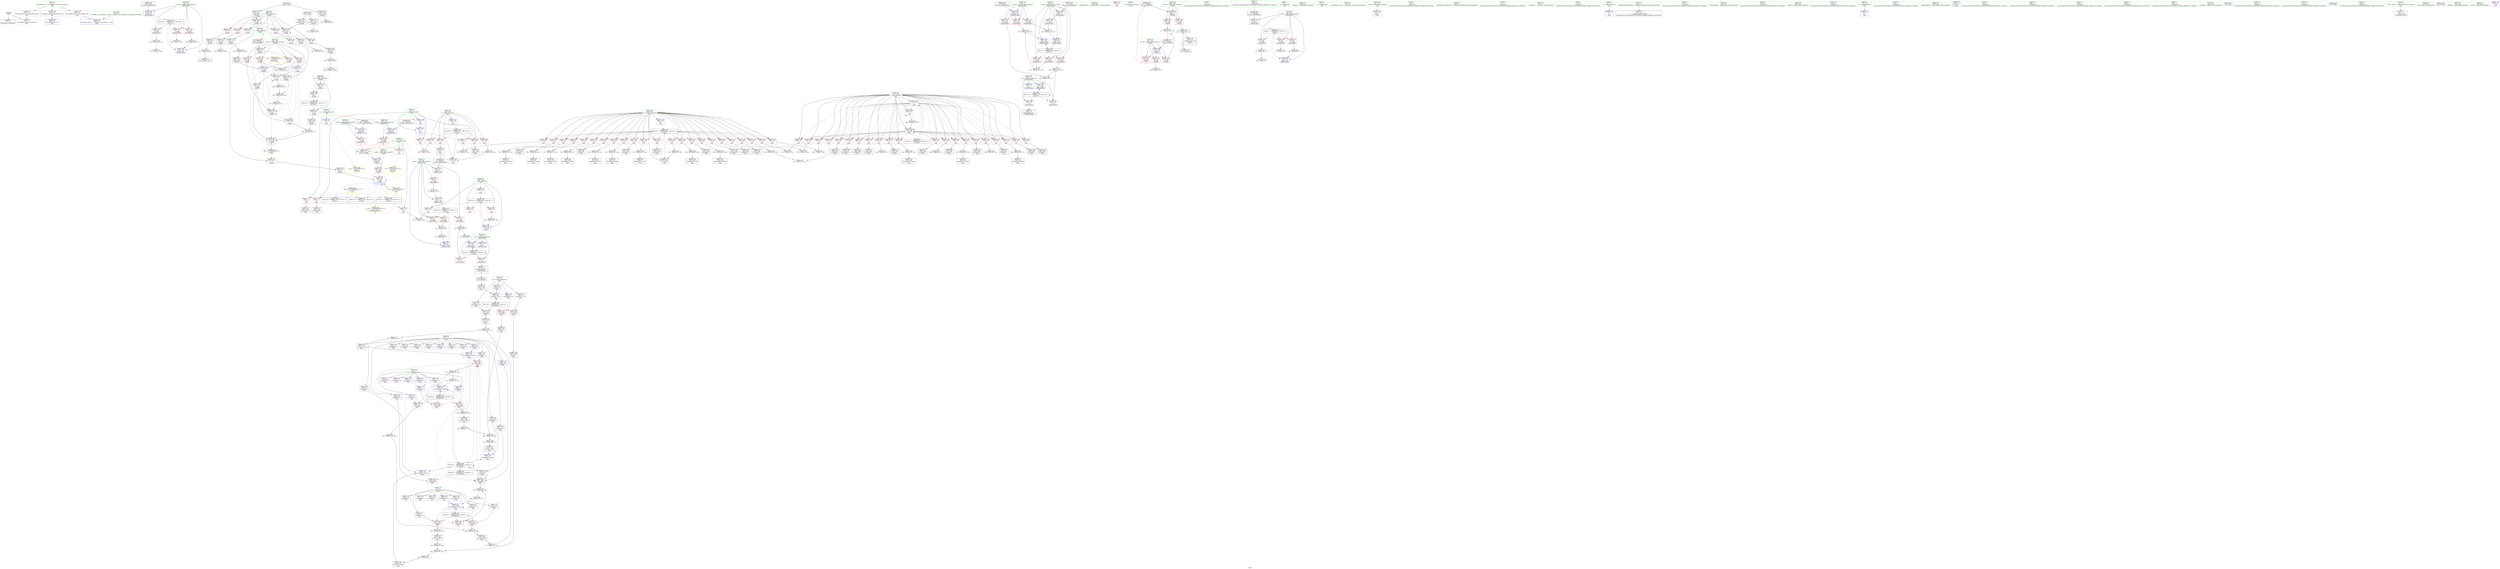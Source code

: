 digraph "SVFG" {
	label="SVFG";

	Node0x556304c7f490 [shape=record,color=grey,label="{NodeID: 0\nNullPtr}"];
	Node0x556304c7f490 -> Node0x556304caa9a0[style=solid];
	Node0x556304c7f490 -> Node0x556304cb9200[style=solid];
	Node0x556304cc6d40 [shape=record,color=grey,label="{NodeID: 443\n128 = cmp(127, 80, )\n}"];
	Node0x556304cb8580 [shape=record,color=red,label="{NodeID: 277\n505\<--486\n\<--c\n_Z2gnRx\n}"];
	Node0x556304cb8580 -> Node0x556304cae6d0[style=solid];
	Node0x556304cac330 [shape=record,color=red,label="{NodeID: 194\n144\<--114\n\<--mo.addr\n_Z6powmodxxx\n}"];
	Node0x556304cac330 -> Node0x556304cb3f00[style=solid];
	Node0x556304ca94f0 [shape=record,color=black,label="{NodeID: 111\n385\<--384\nidxprom106\<--\nmain\n}"];
	Node0x556304ca7670 [shape=record,color=green,label="{NodeID: 28\n21\<--22\nb\<--b_field_insensitive\nGlob }"];
	Node0x556304ca7670 -> Node0x556304cafa50[style=solid];
	Node0x556304ca7670 -> Node0x556304cafb20[style=solid];
	Node0x556304ca7670 -> Node0x556304cafbf0[style=solid];
	Node0x556304ca7670 -> Node0x556304cafcc0[style=solid];
	Node0x556304ca7670 -> Node0x556304cafd90[style=solid];
	Node0x556304ca7670 -> Node0x556304cafe60[style=solid];
	Node0x556304ca7670 -> Node0x556304caff30[style=solid];
	Node0x556304ca7670 -> Node0x556304cb0000[style=solid];
	Node0x556304cb2700 [shape=record,color=grey,label="{NodeID: 388\n310 = Binary(309, 75, )\n}"];
	Node0x556304cb2700 -> Node0x556304cabf20[style=solid];
	Node0x556304cb9d90 [shape=record,color=blue,label="{NodeID: 305\n110\<--145\na.addr\<--rem4\n_Z6powmodxxx\n}"];
	Node0x556304cb9d90 -> Node0x556304cdea50[style=dashed];
	Node0x556304cad9f0 [shape=record,color=red,label="{NodeID: 222\n356\<--185\n\<--i2\nmain\n}"];
	Node0x556304cad9f0 -> Node0x556304ca8f40[style=solid];
	Node0x556304caf4a0 [shape=record,color=purple,label="{NodeID: 139\n350\<--19\narrayidx85\<--a\nmain\n}"];
	Node0x556304caf4a0 -> Node0x556304cba8f0[style=solid];
	Node0x556304ca9ff0 [shape=record,color=green,label="{NodeID: 56\n431\<--432\n_Z2gnIiEvRT_S1_\<--_Z2gnIiEvRT_S1__field_insensitive\n}"];
	Node0x556304cffba0 [shape=record,color=black,label="{NodeID: 582\n481 = PHI(452, )\n0th arg _Z2gnRx }"];
	Node0x556304cffba0 -> Node0x556304cbb1e0[style=solid];
	Node0x556304cc44c0 [shape=record,color=grey,label="{NodeID: 416\n364 = Binary(363, 195, )\n}"];
	Node0x556304cc44c0 -> Node0x556304ca90e0[style=solid];
	Node0x556304cbb450 [shape=record,color=blue,label="{NodeID: 333\n484\<--519\nsg\<--\n_Z2gnRx\n}"];
	Node0x556304cbb450 -> Node0x556304c8cc70[style=dashed];
	Node0x556304cb6f90 [shape=record,color=red,label="{NodeID: 250\n407\<--187\n\<--j\nmain\n}"];
	Node0x556304cb6f90 -> Node0x556304cb2280[style=solid];
	Node0x556304cb0b60 [shape=record,color=purple,label="{NodeID: 167\n440\<--29\n\<--.str.1\nmain\n}"];
	Node0x556304cab7d0 [shape=record,color=black,label="{NodeID: 84\n277\<--276\nconv34\<--\nmain\n}"];
	Node0x556304cab7d0 -> Node0x556304cc38c0[style=solid];
	Node0x556304c96bd0 [shape=record,color=green,label="{NodeID: 1\n7\<--1\n__dso_handle\<--dummyObj\nGlob }"];
	Node0x556304cc6ec0 [shape=record,color=grey,label="{NodeID: 444\n249 = cmp(247, 248, )\n}"];
	Node0x556304cb8650 [shape=record,color=red,label="{NodeID: 278\n514\<--486\n\<--c\n_Z2gnRx\n}"];
	Node0x556304cb8650 -> Node0x556304cae7a0[style=solid];
	Node0x556304cac400 [shape=record,color=red,label="{NodeID: 195\n134\<--116\n\<--res\n_Z6powmodxxx\n}"];
	Node0x556304cac400 -> Node0x556304cc56c0[style=solid];
	Node0x556304ca95c0 [shape=record,color=black,label="{NodeID: 112\n390\<--389\nidxprom109\<--sub108\nmain\n}"];
	Node0x556304ca7770 [shape=record,color=green,label="{NodeID: 29\n23\<--24\nc\<--c_field_insensitive\nGlob }"];
	Node0x556304ca7770 -> Node0x556304cb00d0[style=solid];
	Node0x556304ca7770 -> Node0x556304cb01a0[style=solid];
	Node0x556304ca7770 -> Node0x556304cb0270[style=solid];
	Node0x556304ca7770 -> Node0x556304cb0340[style=solid];
	Node0x556304ca7770 -> Node0x556304cb0410[style=solid];
	Node0x556304ca7770 -> Node0x556304cb04e0[style=solid];
	Node0x556304ca7770 -> Node0x556304cb05b0[style=solid];
	Node0x556304ca7770 -> Node0x556304cb0680[style=solid];
	Node0x556304cb2880 [shape=record,color=grey,label="{NodeID: 389\n88 = Binary(86, 87, )\n}"];
	Node0x556304cb2880 -> Node0x556304cc47c0[style=solid];
	Node0x556304cb9e60 [shape=record,color=blue,label="{NodeID: 306\n112\<--149\nb.addr\<--shr\n_Z6powmodxxx\n}"];
	Node0x556304cb9e60 -> Node0x556304cde050[style=dashed];
	Node0x556304cadac0 [shape=record,color=red,label="{NodeID: 223\n363\<--185\n\<--i2\nmain\n}"];
	Node0x556304cadac0 -> Node0x556304cc44c0[style=solid];
	Node0x556304caf570 [shape=record,color=purple,label="{NodeID: 140\n358\<--19\narrayidx90\<--a\nmain\n}"];
	Node0x556304caa0f0 [shape=record,color=green,label="{NodeID: 57\n450\<--451\nx.addr\<--x.addr_field_insensitive\n_Z2gnRi\n}"];
	Node0x556304caa0f0 -> Node0x556304cb7c90[style=solid];
	Node0x556304caa0f0 -> Node0x556304cbaea0[style=solid];
	Node0x556304cffce0 [shape=record,color=black,label="{NodeID: 583\n157 = PHI(168, )\n0th arg _Z3gcdxx }"];
	Node0x556304cffce0 -> Node0x556304cb9f30[style=solid];
	Node0x556304cc4640 [shape=record,color=grey,label="{NodeID: 417\n269 = Binary(259, 268, )\n}"];
	Node0x556304cc4640 -> Node0x556304cab630[style=solid];
	Node0x556304cbb520 [shape=record,color=blue,label="{NodeID: 334\n520\<--80\n\<--\n_Z2gnRx\n}"];
	Node0x556304cbb520 -> Node0x556304cb8990[style=dashed];
	Node0x556304cbb520 -> Node0x556304cb8a60[style=dashed];
	Node0x556304cbb520 -> Node0x556304cbb790[style=dashed];
	Node0x556304cbb520 -> Node0x556304cbb860[style=dashed];
	Node0x556304cb7060 [shape=record,color=red,label="{NodeID: 251\n421\<--189\n\<--_\nmain\n}"];
	Node0x556304cb7060 -> Node0x556304cc6440[style=solid];
	Node0x556304cb0c30 [shape=record,color=purple,label="{NodeID: 168\n568\<--31\nllvm.global_ctors_0\<--llvm.global_ctors\nGlob }"];
	Node0x556304cb0c30 -> Node0x556304cb9000[style=solid];
	Node0x556304cab8a0 [shape=record,color=black,label="{NodeID: 85\n280\<--279\nconv36\<--rem\nmain\n}"];
	Node0x556304cab8a0 -> Node0x556304cba750[style=solid];
	Node0x556304c96d10 [shape=record,color=green,label="{NodeID: 2\n9\<--1\n\<--dummyObj\nCan only get source location for instruction, argument, global var or function.}"];
	Node0x556304cc7040 [shape=record,color=grey,label="{NodeID: 445\n84 = cmp(83, 80, )\n}"];
	Node0x556304cb8720 [shape=record,color=red,label="{NodeID: 279\n523\<--486\n\<--c\n_Z2gnRx\n}"];
	Node0x556304cb8720 -> Node0x556304cae870[style=solid];
	Node0x556304cac4d0 [shape=record,color=red,label="{NodeID: 196\n152\<--116\n\<--res\n_Z6powmodxxx\n}"];
	Node0x556304cac4d0 -> Node0x556304caad40[style=solid];
	Node0x556304ca9690 [shape=record,color=black,label="{NodeID: 113\n394\<--393\nidxprom112\<--sub111\nmain\n}"];
	Node0x556304ca7870 [shape=record,color=green,label="{NodeID: 30\n25\<--26\ninv\<--inv_field_insensitive\nGlob }"];
	Node0x556304ca7870 -> Node0x556304cb0750[style=solid];
	Node0x556304ca7870 -> Node0x556304cb0820[style=solid];
	Node0x556304ca7870 -> Node0x556304cb08f0[style=solid];
	Node0x556304ca7870 -> Node0x556304cb09c0[style=solid];
	Node0x556304cde050 [shape=record,color=black,label="{NodeID: 473\nMR_10V_3 = PHI(MR_10V_4, MR_10V_2, )\npts\{113 \}\n}"];
	Node0x556304cde050 -> Node0x556304cb1dd0[style=dashed];
	Node0x556304cde050 -> Node0x556304cb1ea0[style=dashed];
	Node0x556304cde050 -> Node0x556304cb1f70[style=dashed];
	Node0x556304cde050 -> Node0x556304cb9e60[style=dashed];
	Node0x556304cb2a00 [shape=record,color=grey,label="{NodeID: 390\n95 = Binary(94, 75, )\n}"];
	Node0x556304cb2a00 -> Node0x556304cb9710[style=solid];
	Node0x556304cb9f30 [shape=record,color=blue,label="{NodeID: 307\n159\<--157\na.addr\<--a\n_Z3gcdxx\n}"];
	Node0x556304cb9f30 -> Node0x556304cac5a0[style=dashed];
	Node0x556304cb9f30 -> Node0x556304cac670[style=dashed];
	Node0x556304cadb90 [shape=record,color=red,label="{NodeID: 224\n374\<--185\n\<--i2\nmain\n}"];
	Node0x556304cadb90 -> Node0x556304ca9280[style=solid];
	Node0x556304caf640 [shape=record,color=purple,label="{NodeID: 141\n361\<--19\narrayidx92\<--a\nmain\n}"];
	Node0x556304caf640 -> Node0x556304cb7880[style=solid];
	Node0x556304caa1c0 [shape=record,color=green,label="{NodeID: 58\n452\<--453\nt\<--t_field_insensitive\n_Z2gnRi\n|{|<s1>9}}"];
	Node0x556304caa1c0 -> Node0x556304cb7d60[style=solid];
	Node0x556304caa1c0:s1 -> Node0x556304cffba0[style=solid,color=red];
	Node0x556304cfff60 [shape=record,color=black,label="{NodeID: 584\n158 = PHI(171, )\n1st arg _Z3gcdxx }"];
	Node0x556304cfff60 -> Node0x556304cba000[style=solid];
	Node0x556304cc47c0 [shape=record,color=grey,label="{NodeID: 418\n89 = Binary(88, 75, )\n}"];
	Node0x556304cc47c0 -> Node0x556304cb9640[style=solid];
	Node0x556304cbb5f0 [shape=record,color=blue,label="{NodeID: 335\n527\<--526\n\<--conv9\n_Z2gnRx\n}"];
	Node0x556304cbb5f0 -> Node0x556304cb8990[style=dashed];
	Node0x556304cbb5f0 -> Node0x556304cb8a60[style=dashed];
	Node0x556304cbb5f0 -> Node0x556304cbb790[style=dashed];
	Node0x556304cbb5f0 -> Node0x556304cbb860[style=dashed];
	Node0x556304cb7130 [shape=record,color=red,label="{NodeID: 252\n425\<--189\n\<--_\nmain\n}"];
	Node0x556304cb0d30 [shape=record,color=purple,label="{NodeID: 169\n569\<--31\nllvm.global_ctors_1\<--llvm.global_ctors\nGlob }"];
	Node0x556304cb0d30 -> Node0x556304cb9100[style=solid];
	Node0x556304cab970 [shape=record,color=black,label="{NodeID: 86\n282\<--281\nidxprom37\<--\nmain\n}"];
	Node0x556304ca5ee0 [shape=record,color=green,label="{NodeID: 3\n27\<--1\n.str\<--dummyObj\nGlob }"];
	Node0x556304cc71c0 [shape=record,color=grey,label="{NodeID: 446\n497 = cmp(496, 498, )\n}"];
	Node0x556304cb87f0 [shape=record,color=red,label="{NodeID: 280\n538\<--486\n\<--c\n_Z2gnRx\n}"];
	Node0x556304cb87f0 -> Node0x556304caebb0[style=solid];
	Node0x556304cac5a0 [shape=record,color=red,label="{NodeID: 197\n169\<--159\n\<--a.addr\n_Z3gcdxx\n}"];
	Node0x556304cac5a0 -> Node0x556304cc3ec0[style=solid];
	Node0x556304ca9760 [shape=record,color=black,label="{NodeID: 114\n400\<--399\nidxprom116\<--\nmain\n}"];
	Node0x556304ca7970 [shape=record,color=green,label="{NodeID: 31\n31\<--35\nllvm.global_ctors\<--llvm.global_ctors_field_insensitive\nGlob }"];
	Node0x556304ca7970 -> Node0x556304cb0c30[style=solid];
	Node0x556304ca7970 -> Node0x556304cb0d30[style=solid];
	Node0x556304ca7970 -> Node0x556304cb0e30[style=solid];
	Node0x556304cde550 [shape=record,color=black,label="{NodeID: 474\nMR_14V_3 = PHI(MR_14V_5, MR_14V_2, )\npts\{117 \}\n}"];
	Node0x556304cde550 -> Node0x556304cac400[style=dashed];
	Node0x556304cde550 -> Node0x556304cac4d0[style=dashed];
	Node0x556304cde550 -> Node0x556304cb9cc0[style=dashed];
	Node0x556304cde550 -> Node0x556304cde550[style=dashed];
	Node0x556304cb2b80 [shape=record,color=grey,label="{NodeID: 391\n94 = Binary(92, 93, )\n}"];
	Node0x556304cb2b80 -> Node0x556304cb2a00[style=solid];
	Node0x556304cba000 [shape=record,color=blue,label="{NodeID: 308\n161\<--158\nb.addr\<--b\n_Z3gcdxx\n}"];
	Node0x556304cba000 -> Node0x556304cac740[style=dashed];
	Node0x556304cba000 -> Node0x556304cac810[style=dashed];
	Node0x556304cba000 -> Node0x556304cac8e0[style=dashed];
	Node0x556304cadc60 [shape=record,color=red,label="{NodeID: 225\n381\<--185\n\<--i2\nmain\n}"];
	Node0x556304cadc60 -> Node0x556304ca9420[style=solid];
	Node0x556304caf710 [shape=record,color=purple,label="{NodeID: 142\n383\<--19\narrayidx105\<--a\nmain\n}"];
	Node0x556304caa290 [shape=record,color=green,label="{NodeID: 59\n456\<--457\n_Z2gnRx\<--_Z2gnRx_field_insensitive\n}"];
	Node0x556304d00060 [shape=record,color=black,label="{NodeID: 585\n61 = PHI(202, )\n0th arg _Z6powmodxx }"];
	Node0x556304d00060 -> Node0x556304cb9300[style=solid];
	Node0x556304cc4940 [shape=record,color=grey,label="{NodeID: 419\n273 = Binary(272, 195, )\n}"];
	Node0x556304cc4940 -> Node0x556304cab700[style=solid];
	Node0x556304cbb6c0 [shape=record,color=blue,label="{NodeID: 336\n486\<--533\nc\<--conv12\n_Z2gnRx\n}"];
	Node0x556304cbb6c0 -> Node0x556304cb87f0[style=dashed];
	Node0x556304cbb6c0 -> Node0x556304cb88c0[style=dashed];
	Node0x556304cbb6c0 -> Node0x556304cbb6c0[style=dashed];
	Node0x556304cb7200 [shape=record,color=red,label="{NodeID: 253\n443\<--189\n\<--_\nmain\n}"];
	Node0x556304cb7200 -> Node0x556304cb2580[style=solid];
	Node0x556304cb0e30 [shape=record,color=purple,label="{NodeID: 170\n570\<--31\nllvm.global_ctors_2\<--llvm.global_ctors\nGlob }"];
	Node0x556304cb0e30 -> Node0x556304cb9200[style=solid];
	Node0x556304caba40 [shape=record,color=black,label="{NodeID: 87\n285\<--284\nidxprom39\<--\nmain\n}"];
	Node0x556304ca5f70 [shape=record,color=green,label="{NodeID: 4\n29\<--1\n.str.1\<--dummyObj\nGlob }"];
	Node0x556304cc7340 [shape=record,color=grey,label="{NodeID: 447\n79 = cmp(78, 80, )\n}"];
	Node0x556304cb88c0 [shape=record,color=red,label="{NodeID: 281\n548\<--486\n\<--c\n_Z2gnRx\n}"];
	Node0x556304cb88c0 -> Node0x556304caec80[style=solid];
	Node0x556304cac670 [shape=record,color=red,label="{NodeID: 198\n174\<--159\n\<--a.addr\n_Z3gcdxx\n}"];
	Node0x556304cac670 -> Node0x556304cbe250[style=solid];
	Node0x556304ca9830 [shape=record,color=black,label="{NodeID: 115\n403\<--402\nidxprom118\<--\nmain\n}"];
	Node0x556304ca7a70 [shape=record,color=green,label="{NodeID: 32\n36\<--37\n__cxx_global_var_init\<--__cxx_global_var_init_field_insensitive\n}"];
	Node0x556304cdea50 [shape=record,color=black,label="{NodeID: 475\nMR_8V_4 = PHI(MR_8V_5, MR_8V_3, )\npts\{111 \}\n}"];
	Node0x556304cdea50 -> Node0x556304cb1b60[style=dashed];
	Node0x556304cdea50 -> Node0x556304cb1c30[style=dashed];
	Node0x556304cdea50 -> Node0x556304cb1d00[style=dashed];
	Node0x556304cdea50 -> Node0x556304cb9d90[style=dashed];
	Node0x556304cb2d00 [shape=record,color=grey,label="{NodeID: 392\n99 = Binary(98, 72, )\n}"];
	Node0x556304cb2d00 -> Node0x556304cb97e0[style=solid];
	Node0x556304cba0d0 [shape=record,color=blue,label="{NodeID: 309\n181\<--9\nretval\<--\nmain\n}"];
	Node0x556304cadd30 [shape=record,color=red,label="{NodeID: 226\n388\<--185\n\<--i2\nmain\n}"];
	Node0x556304cadd30 -> Node0x556304cc41c0[style=solid];
	Node0x556304caf7e0 [shape=record,color=purple,label="{NodeID: 143\n386\<--19\narrayidx107\<--a\nmain\n}"];
	Node0x556304caf7e0 -> Node0x556304cb7a20[style=solid];
	Node0x556304caa390 [shape=record,color=green,label="{NodeID: 60\n469\<--470\na.addr\<--a.addr_field_insensitive\n_Z2gnIiEvRT_S1_\n}"];
	Node0x556304caa390 -> Node0x556304cb7e30[style=solid];
	Node0x556304caa390 -> Node0x556304cbb040[style=solid];
	Node0x556304d001a0 [shape=record,color=black,label="{NodeID: 586\n62 = PHI(204, )\n1st arg _Z6powmodxx }"];
	Node0x556304d001a0 -> Node0x556304cb93d0[style=solid];
	Node0x556304ce4b80 [shape=record,color=yellow,style=double,label="{NodeID: 503\n20V_1 = ENCHI(MR_20V_0)\npts\{12 \}\nFun[main]|{<s0>5}}"];
	Node0x556304ce4b80:s0 -> Node0x556304cbaf70[style=dashed,color=red];
	Node0x556304cc4ac0 [shape=record,color=grey,label="{NodeID: 420\n397 = Binary(387, 396, )\n}"];
	Node0x556304cc4ac0 -> Node0x556304cc3440[style=solid];
	Node0x556304cbb790 [shape=record,color=blue,label="{NodeID: 337\n553\<--551\n\<--sub21\n_Z2gnRx\n}"];
	Node0x556304cbb790 -> Node0x556304cb8990[style=dashed];
	Node0x556304cbb790 -> Node0x556304cb8a60[style=dashed];
	Node0x556304cbb790 -> Node0x556304cbb790[style=dashed];
	Node0x556304cbb790 -> Node0x556304cbb860[style=dashed];
	Node0x556304cb72d0 [shape=record,color=red,label="{NodeID: 254\n258\<--257\n\<--arrayidx22\nmain\n}"];
	Node0x556304cb72d0 -> Node0x556304cc35c0[style=solid];
	Node0x556304cb0f30 [shape=record,color=red,label="{NodeID: 171\n436\<--11\n\<--m\nmain\n}"];
	Node0x556304cb0f30 -> Node0x556304cae2c0[style=solid];
	Node0x556304cabb10 [shape=record,color=black,label="{NodeID: 88\n294\<--293\nidxprom45\<--sub44\nmain\n}"];
	Node0x556304ca6000 [shape=record,color=green,label="{NodeID: 5\n32\<--1\n\<--dummyObj\nCan only get source location for instruction, argument, global var or function.}"];
	Node0x556304cc74c0 [shape=record,color=grey,label="{NodeID: 448\n507 = cmp(506, 508, )\n}"];
	Node0x556304cc74c0 -> Node0x5563047e5c00[style=solid];
	Node0x556304cb8990 [shape=record,color=red,label="{NodeID: 282\n545\<--544\n\<--\n_Z2gnRx\n}"];
	Node0x556304cb8990 -> Node0x556304cb3d80[style=solid];
	Node0x556304cac740 [shape=record,color=red,label="{NodeID: 199\n165\<--161\n\<--b.addr\n_Z3gcdxx\n}"];
	Node0x556304cac740 -> Node0x556304cc7640[style=solid];
	Node0x556304cae1f0 [shape=record,color=black,label="{NodeID: 116\n434\<--433\nidxprom130\<--\nmain\n}"];
	Node0x556304ca7b70 [shape=record,color=green,label="{NodeID: 33\n40\<--41\n_ZNSt8ios_base4InitC1Ev\<--_ZNSt8ios_base4InitC1Ev_field_insensitive\n}"];
	Node0x556304cb2e80 [shape=record,color=grey,label="{NodeID: 393\n300 = Binary(195, 299, )\n}"];
	Node0x556304cb2e80 -> Node0x556304cabcb0[style=solid];
	Node0x556304cba1a0 [shape=record,color=blue,label="{NodeID: 310\n13\<--193\nn\<--\nmain\n|{|<s2>5}}"];
	Node0x556304cba1a0 -> Node0x556304cb1000[style=dashed];
	Node0x556304cba1a0 -> Node0x556304cb10d0[style=dashed];
	Node0x556304cba1a0:s2 -> Node0x556304cbaf70[style=dashed,color=red];
	Node0x556304cade00 [shape=record,color=red,label="{NodeID: 227\n399\<--185\n\<--i2\nmain\n}"];
	Node0x556304cade00 -> Node0x556304ca9760[style=solid];
	Node0x556304caf8b0 [shape=record,color=purple,label="{NodeID: 144\n435\<--19\narrayidx131\<--a\nmain\n}"];
	Node0x556304caa460 [shape=record,color=green,label="{NodeID: 61\n471\<--472\nb.addr\<--b.addr_field_insensitive\n_Z2gnIiEvRT_S1_\n}"];
	Node0x556304caa460 -> Node0x556304cb7f00[style=solid];
	Node0x556304caa460 -> Node0x556304cbb110[style=solid];
	Node0x556304d002e0 [shape=record,color=black,label="{NodeID: 587\n449 = PHI(17, 475, 477, )\n0th arg _Z2gnRi }"];
	Node0x556304d002e0 -> Node0x556304cbaea0[style=solid];
	Node0x556304cc4c40 [shape=record,color=grey,label="{NodeID: 421\n271 = Binary(72, 270, )\n}"];
	Node0x556304cc4c40 -> Node0x556304cc38c0[style=solid];
	Node0x556304cbb860 [shape=record,color=blue,label="{NodeID: 338\n558\<--560\n\<--mul24\n_Z2gnRx\n|{<s0>9}}"];
	Node0x556304cbb860:s0 -> Node0x556304ce9b20[style=dashed,color=blue];
	Node0x556304cb73a0 [shape=record,color=red,label="{NodeID: 255\n268\<--267\n\<--arrayidx28\nmain\n}"];
	Node0x556304cb73a0 -> Node0x556304cc4640[style=solid];
	Node0x556304cb1000 [shape=record,color=red,label="{NodeID: 172\n198\<--13\n\<--n\nmain\n}"];
	Node0x556304cb1000 -> Node0x556304cc6740[style=solid];
	Node0x556304cabbe0 [shape=record,color=black,label="{NodeID: 89\n297\<--296\nidxprom47\<--\nmain\n}"];
	Node0x556304c95e70 [shape=record,color=green,label="{NodeID: 6\n72\<--1\n\<--dummyObj\nCan only get source location for instruction, argument, global var or function.}"];
	Node0x556304cc7640 [shape=record,color=grey,label="{NodeID: 449\n166 = cmp(165, 80, )\n}"];
	Node0x556304cb8a60 [shape=record,color=red,label="{NodeID: 283\n559\<--558\n\<--\n_Z2gnRx\n}"];
	Node0x556304cb8a60 -> Node0x556304cc5cc0[style=solid];
	Node0x556304cac810 [shape=record,color=red,label="{NodeID: 200\n168\<--161\n\<--b.addr\n_Z3gcdxx\n|{<s0>3}}"];
	Node0x556304cac810:s0 -> Node0x556304cffce0[style=solid,color=red];
	Node0x556304cae2c0 [shape=record,color=black,label="{NodeID: 117\n437\<--436\nidxprom132\<--\nmain\n}"];
	Node0x556304ca7c70 [shape=record,color=green,label="{NodeID: 34\n46\<--47\n__cxa_atexit\<--__cxa_atexit_field_insensitive\n}"];
	Node0x556304cdf450 [shape=record,color=black,label="{NodeID: 477\nMR_2V_4 = PHI(MR_2V_5, MR_2V_3, )\npts\{64 \}\n}"];
	Node0x556304cdf450 -> Node0x556304cb1410[style=dashed];
	Node0x556304cdf450 -> Node0x556304cb14e0[style=dashed];
	Node0x556304cdf450 -> Node0x556304cb15b0[style=dashed];
	Node0x556304cdf450 -> Node0x556304cb9710[style=dashed];
	Node0x556304cb3000 [shape=record,color=grey,label="{NodeID: 394\n304 = Binary(303, 195, )\n}"];
	Node0x556304cb3000 -> Node0x556304cabd80[style=solid];
	Node0x556304cba270 [shape=record,color=blue,label="{NodeID: 311\n183\<--195\ni\<--\nmain\n}"];
	Node0x556304cba270 -> Node0x556304ce1750[style=dashed];
	Node0x556304caded0 [shape=record,color=red,label="{NodeID: 228\n412\<--185\n\<--i2\nmain\n}"];
	Node0x556304caded0 -> Node0x556304cbf330[style=solid];
	Node0x556304caf980 [shape=record,color=purple,label="{NodeID: 145\n438\<--19\narrayidx133\<--a\nmain\n}"];
	Node0x556304caf980 -> Node0x556304cb7bc0[style=solid];
	Node0x556304caa530 [shape=record,color=green,label="{NodeID: 62\n482\<--483\nx.addr\<--x.addr_field_insensitive\n_Z2gnRx\n}"];
	Node0x556304caa530 -> Node0x556304cb7fd0[style=solid];
	Node0x556304caa530 -> Node0x556304cb80a0[style=solid];
	Node0x556304caa530 -> Node0x556304cb8170[style=solid];
	Node0x556304caa530 -> Node0x556304cb8240[style=solid];
	Node0x556304caa530 -> Node0x556304cb8310[style=solid];
	Node0x556304caa530 -> Node0x556304cbb1e0[style=solid];
	Node0x556304ce4d70 [shape=record,color=yellow,style=double,label="{NodeID: 505\n24V_1 = ENCHI(MR_24V_0)\npts\{18 \}\nFun[main]|{<s0>5}}"];
	Node0x556304ce4d70:s0 -> Node0x556304cbaf70[style=dashed,color=red];
	Node0x556304cc4dc0 [shape=record,color=grey,label="{NodeID: 422\n149 = Binary(148, 72, )\n}"];
	Node0x556304cc4dc0 -> Node0x556304cb9e60[style=solid];
	Node0x556304cb7470 [shape=record,color=red,label="{NodeID: 256\n276\<--275\n\<--arrayidx33\nmain\n}"];
	Node0x556304cb7470 -> Node0x556304cab7d0[style=solid];
	Node0x556304cb10d0 [shape=record,color=red,label="{NodeID: 173\n219\<--13\n\<--n\nmain\n}"];
	Node0x556304cb10d0 -> Node0x556304cc68c0[style=solid];
	Node0x556304cabcb0 [shape=record,color=black,label="{NodeID: 90\n301\<--300\nconv50\<--add49\nmain\n}"];
	Node0x556304cabcb0 -> Node0x556304cb3180[style=solid];
	Node0x556304c95f00 [shape=record,color=green,label="{NodeID: 7\n75\<--1\n\<--dummyObj\nCan only get source location for instruction, argument, global var or function.}"];
	Node0x556304cc77c0 [shape=record,color=grey,label="{NodeID: 450\n502 = cmp(501, 503, )\n}"];
	Node0x556304cb8b30 [shape=record,color=blue,label="{NodeID: 284\n8\<--9\nl\<--\nGlob }"];
	Node0x556304cac8e0 [shape=record,color=red,label="{NodeID: 201\n170\<--161\n\<--b.addr\n_Z3gcdxx\n}"];
	Node0x556304cac8e0 -> Node0x556304cc3ec0[style=solid];
	Node0x556304cae390 [shape=record,color=black,label="{NodeID: 118\n459\<--458\nconv\<--\n_Z2gnRi\n}"];
	Node0x556304cae390 -> Node0x556304cbaf70[style=solid];
	Node0x556304ca7d70 [shape=record,color=green,label="{NodeID: 35\n45\<--51\n_ZNSt8ios_base4InitD1Ev\<--_ZNSt8ios_base4InitD1Ev_field_insensitive\n}"];
	Node0x556304ca7d70 -> Node0x556304caab70[style=solid];
	Node0x556304cdf950 [shape=record,color=black,label="{NodeID: 478\nMR_4V_3 = PHI(MR_4V_4, MR_4V_2, )\npts\{66 \}\n}"];
	Node0x556304cdf950 -> Node0x556304cb1680[style=dashed];
	Node0x556304cdf950 -> Node0x556304cb1750[style=dashed];
	Node0x556304cdf950 -> Node0x556304cb1820[style=dashed];
	Node0x556304cdf950 -> Node0x556304cb97e0[style=dashed];
	Node0x556304cb3180 [shape=record,color=grey,label="{NodeID: 395\n302 = Binary(72, 301, )\n}"];
	Node0x556304cb3180 -> Node0x556304cb2400[style=solid];
	Node0x556304cba340 [shape=record,color=blue,label="{NodeID: 312\n208\<--205\narrayidx\<--conv1\nmain\n}"];
	Node0x556304cba340 -> Node0x556304ce1c50[style=dashed];
	Node0x556304cadfa0 [shape=record,color=red,label="{NodeID: 229\n224\<--187\n\<--j\nmain\n}"];
	Node0x556304cadfa0 -> Node0x556304cc65c0[style=solid];
	Node0x556304cafa50 [shape=record,color=purple,label="{NodeID: 146\n254\<--21\narrayidx20\<--b\nmain\n}"];
	Node0x556304caa600 [shape=record,color=green,label="{NodeID: 63\n484\<--485\nsg\<--sg_field_insensitive\n_Z2gnRx\n}"];
	Node0x556304caa600 -> Node0x556304cb83e0[style=solid];
	Node0x556304caa600 -> Node0x556304cbb2b0[style=solid];
	Node0x556304caa600 -> Node0x556304cbb450[style=solid];
	Node0x556304cc4f40 [shape=record,color=grey,label="{NodeID: 423\n371 = Binary(362, 370, )\n}"];
	Node0x556304cc4f40 -> Node0x556304cc50c0[style=solid];
	Node0x556304cb7540 [shape=record,color=red,label="{NodeID: 257\n299\<--298\n\<--arrayidx48\nmain\n}"];
	Node0x556304cb7540 -> Node0x556304cb2e80[style=solid];
	Node0x556304cb11a0 [shape=record,color=red,label="{NodeID: 174\n433\<--13\n\<--n\nmain\n}"];
	Node0x556304cb11a0 -> Node0x556304cae1f0[style=solid];
	Node0x556304cabd80 [shape=record,color=black,label="{NodeID: 91\n305\<--304\nidxprom53\<--sub52\nmain\n}"];
	Node0x556304c95f90 [shape=record,color=green,label="{NodeID: 8\n80\<--1\n\<--dummyObj\nCan only get source location for instruction, argument, global var or function.}"];
	Node0x556304cc7940 [shape=record,color=grey,label="{NodeID: 451\n516 = cmp(515, 508, )\n}"];
	Node0x556304cb8c00 [shape=record,color=blue,label="{NodeID: 285\n11\<--9\nm\<--\nGlob }"];
	Node0x556304cb8c00 -> Node0x556304ce4b80[style=dashed];
	Node0x556304cac9b0 [shape=record,color=red,label="{NodeID: 202\n197\<--183\n\<--i\nmain\n}"];
	Node0x556304cac9b0 -> Node0x556304cc6740[style=solid];
	Node0x556304cae460 [shape=record,color=black,label="{NodeID: 119\n494\<--491\nconv\<--call\n_Z2gnRx\n}"];
	Node0x556304cae460 -> Node0x556304cbb380[style=solid];
	Node0x556304ca7e70 [shape=record,color=green,label="{NodeID: 36\n58\<--59\n_Z6powmodxx\<--_Z6powmodxx_field_insensitive\n}"];
	Node0x556304cdfe50 [shape=record,color=black,label="{NodeID: 479\nMR_6V_3 = PHI(MR_6V_5, MR_6V_2, )\npts\{68 \}\n}"];
	Node0x556304cdfe50 -> Node0x556304cb18f0[style=dashed];
	Node0x556304cdfe50 -> Node0x556304cb19c0[style=dashed];
	Node0x556304cdfe50 -> Node0x556304cb9640[style=dashed];
	Node0x556304cdfe50 -> Node0x556304cdfe50[style=dashed];
	Node0x556304cb3300 [shape=record,color=grey,label="{NodeID: 396\n293 = Binary(292, 216, )\n}"];
	Node0x556304cb3300 -> Node0x556304cabb10[style=solid];
	Node0x556304cba410 [shape=record,color=blue,label="{NodeID: 313\n183\<--212\ni\<--inc\nmain\n}"];
	Node0x556304cba410 -> Node0x556304ce1750[style=dashed];
	Node0x556304cae070 [shape=record,color=red,label="{NodeID: 230\n228\<--187\n\<--j\nmain\n}"];
	Node0x556304cae070 -> Node0x556304cc80c0[style=solid];
	Node0x556304cafb20 [shape=record,color=purple,label="{NodeID: 147\n257\<--21\narrayidx22\<--b\nmain\n}"];
	Node0x556304cafb20 -> Node0x556304cb72d0[style=solid];
	Node0x556304caa6d0 [shape=record,color=green,label="{NodeID: 64\n486\<--487\nc\<--c_field_insensitive\n_Z2gnRx\n}"];
	Node0x556304caa6d0 -> Node0x556304cb84b0[style=solid];
	Node0x556304caa6d0 -> Node0x556304cb8580[style=solid];
	Node0x556304caa6d0 -> Node0x556304cb8650[style=solid];
	Node0x556304caa6d0 -> Node0x556304cb8720[style=solid];
	Node0x556304caa6d0 -> Node0x556304cb87f0[style=solid];
	Node0x556304caa6d0 -> Node0x556304cb88c0[style=solid];
	Node0x556304caa6d0 -> Node0x556304cbb380[style=solid];
	Node0x556304caa6d0 -> Node0x556304cbb6c0[style=solid];
	Node0x556304cc50c0 [shape=record,color=grey,label="{NodeID: 424\n372 = Binary(371, 373, )\n}"];
	Node0x556304cc50c0 -> Node0x556304cba9c0[style=solid];
	Node0x556304cb7610 [shape=record,color=red,label="{NodeID: 258\n307\<--306\n\<--arrayidx54\nmain\n}"];
	Node0x556304cb7610 -> Node0x556304cabe50[style=solid];
	Node0x556304cb1270 [shape=record,color=red,label="{NodeID: 175\n422\<--17\n\<--C\nmain\n}"];
	Node0x556304cb1270 -> Node0x556304cc6440[style=solid];
	Node0x556304cabe50 [shape=record,color=black,label="{NodeID: 92\n308\<--307\nconv55\<--\nmain\n}"];
	Node0x556304cabe50 -> Node0x556304cb2400[style=solid];
	Node0x556304c96020 [shape=record,color=green,label="{NodeID: 9\n193\<--1\n\<--dummyObj\nCan only get source location for instruction, argument, global var or function.}"];
	Node0x556304cc7ac0 [shape=record,color=grey,label="{NodeID: 452\n132 = cmp(131, 80, )\n}"];
	Node0x556304cb8d00 [shape=record,color=blue,label="{NodeID: 286\n13\<--9\nn\<--\nGlob }"];
	Node0x556304cb8d00 -> Node0x556304cba1a0[style=dashed];
	Node0x556304caca80 [shape=record,color=red,label="{NodeID: 203\n201\<--183\n\<--i\nmain\n}"];
	Node0x556304caca80 -> Node0x556304caaee0[style=solid];
	Node0x556304cae530 [shape=record,color=black,label="{NodeID: 120\n496\<--491\nconv1\<--call\n_Z2gnRx\n}"];
	Node0x556304cae530 -> Node0x556304cc71c0[style=solid];
	Node0x556304ca7f70 [shape=record,color=green,label="{NodeID: 37\n63\<--64\na.addr\<--a.addr_field_insensitive\n_Z6powmodxx\n}"];
	Node0x556304ca7f70 -> Node0x556304cb1340[style=solid];
	Node0x556304ca7f70 -> Node0x556304cb1410[style=solid];
	Node0x556304ca7f70 -> Node0x556304cb14e0[style=solid];
	Node0x556304ca7f70 -> Node0x556304cb15b0[style=solid];
	Node0x556304ca7f70 -> Node0x556304cb9300[style=solid];
	Node0x556304ca7f70 -> Node0x556304cb9570[style=solid];
	Node0x556304ca7f70 -> Node0x556304cb9710[style=solid];
	Node0x556304cb3480 [shape=record,color=grey,label="{NodeID: 397\n335 = Binary(72, 334, )\n}"];
	Node0x556304cb3480 -> Node0x556304cc5540[style=solid];
	Node0x556304cba4e0 [shape=record,color=blue,label="{NodeID: 314\n185\<--216\ni2\<--\nmain\n}"];
	Node0x556304cba4e0 -> Node0x556304c8ce50[style=dashed];
	Node0x556304cb6060 [shape=record,color=red,label="{NodeID: 231\n231\<--187\n\<--j\nmain\n}"];
	Node0x556304cb6060 -> Node0x556304cc8240[style=solid];
	Node0x556304cafbf0 [shape=record,color=purple,label="{NodeID: 148\n295\<--21\narrayidx46\<--b\nmain\n}"];
	Node0x556304caa7a0 [shape=record,color=green,label="{NodeID: 65\n492\<--493\ngetchar\<--getchar_field_insensitive\n}"];
	Node0x556304cc5240 [shape=record,color=grey,label="{NodeID: 425\n525 = Binary(524, 498, )\n}"];
	Node0x556304cc5240 -> Node0x556304cae940[style=solid];
	Node0x556304cb76e0 [shape=record,color=red,label="{NodeID: 259\n332\<--331\n\<--arrayidx71\nmain\n}"];
	Node0x556304cb76e0 -> Node0x556304cb3c00[style=solid];
	Node0x556304cb1340 [shape=record,color=red,label="{NodeID: 176\n73\<--63\n\<--a.addr\n_Z6powmodxx\n}"];
	Node0x556304cb1340 -> Node0x556304cc3a40[style=solid];
	Node0x556304cabf20 [shape=record,color=black,label="{NodeID: 93\n311\<--310\nconv58\<--rem57\nmain\n}"];
	Node0x556304cabf20 -> Node0x556304cba820[style=solid];
	Node0x556304c96430 [shape=record,color=green,label="{NodeID: 10\n195\<--1\n\<--dummyObj\nCan only get source location for instruction, argument, global var or function.}"];
	Node0x556304cc7c40 [shape=record,color=grey,label="{NodeID: 453\n540 = cmp(539, 503, )\n}"];
	Node0x556304cc7c40 -> Node0x556304cbed90[style=solid];
	Node0x556304cb8e00 [shape=record,color=blue,label="{NodeID: 287\n15\<--9\nt\<--\nGlob }"];
	Node0x556304cacb50 [shape=record,color=red,label="{NodeID: 204\n206\<--183\n\<--i\nmain\n}"];
	Node0x556304cacb50 -> Node0x556304cab080[style=solid];
	Node0x556304cae600 [shape=record,color=black,label="{NodeID: 121\n501\<--500\nconv2\<--\n_Z2gnRx\n}"];
	Node0x556304cae600 -> Node0x556304cc77c0[style=solid];
	Node0x556304ca8040 [shape=record,color=green,label="{NodeID: 38\n65\<--66\nb.addr\<--b.addr_field_insensitive\n_Z6powmodxx\n}"];
	Node0x556304ca8040 -> Node0x556304cb1680[style=solid];
	Node0x556304ca8040 -> Node0x556304cb1750[style=solid];
	Node0x556304ca8040 -> Node0x556304cb1820[style=solid];
	Node0x556304ca8040 -> Node0x556304cb93d0[style=solid];
	Node0x556304ca8040 -> Node0x556304cb97e0[style=solid];
	Node0x556304cb3600 [shape=record,color=grey,label="{NodeID: 398\n337 = Binary(336, 195, )\n}"];
	Node0x556304cb3600 -> Node0x556304ca8b30[style=solid];
	Node0x556304cba5b0 [shape=record,color=blue,label="{NodeID: 315\n187\<--195\nj\<--\nmain\n}"];
	Node0x556304cba5b0 -> Node0x556304cadfa0[style=dashed];
	Node0x556304cba5b0 -> Node0x556304cae070[style=dashed];
	Node0x556304cba5b0 -> Node0x556304cb6060[style=dashed];
	Node0x556304cba5b0 -> Node0x556304cb60f0[style=dashed];
	Node0x556304cba5b0 -> Node0x556304cb61c0[style=dashed];
	Node0x556304cba5b0 -> Node0x556304cb6290[style=dashed];
	Node0x556304cba5b0 -> Node0x556304cb6360[style=dashed];
	Node0x556304cba5b0 -> Node0x556304cb6430[style=dashed];
	Node0x556304cba5b0 -> Node0x556304cb6500[style=dashed];
	Node0x556304cba5b0 -> Node0x556304cb65d0[style=dashed];
	Node0x556304cba5b0 -> Node0x556304cb66a0[style=dashed];
	Node0x556304cba5b0 -> Node0x556304cb6770[style=dashed];
	Node0x556304cba5b0 -> Node0x556304cb6840[style=dashed];
	Node0x556304cba5b0 -> Node0x556304cb6910[style=dashed];
	Node0x556304cba5b0 -> Node0x556304cb69e0[style=dashed];
	Node0x556304cba5b0 -> Node0x556304cb6ab0[style=dashed];
	Node0x556304cba5b0 -> Node0x556304cb6b80[style=dashed];
	Node0x556304cba5b0 -> Node0x556304cb6c50[style=dashed];
	Node0x556304cba5b0 -> Node0x556304cb6d20[style=dashed];
	Node0x556304cba5b0 -> Node0x556304cb6df0[style=dashed];
	Node0x556304cba5b0 -> Node0x556304cb6ec0[style=dashed];
	Node0x556304cba5b0 -> Node0x556304cb6f90[style=dashed];
	Node0x556304cba5b0 -> Node0x556304cbab60[style=dashed];
	Node0x556304cba5b0 -> Node0x556304c8cf40[style=dashed];
	Node0x556304cb60f0 [shape=record,color=red,label="{NodeID: 232\n239\<--187\n\<--j\nmain\n}"];
	Node0x556304cb60f0 -> Node0x556304cab220[style=solid];
	Node0x556304cafcc0 [shape=record,color=purple,label="{NodeID: 149\n298\<--21\narrayidx48\<--b\nmain\n}"];
	Node0x556304cafcc0 -> Node0x556304cb7540[style=solid];
	Node0x556304caa8a0 [shape=record,color=green,label="{NodeID: 66\n33\<--564\n_GLOBAL__sub_I_xllend3_1_0.cpp\<--_GLOBAL__sub_I_xllend3_1_0.cpp_field_insensitive\n}"];
	Node0x556304caa8a0 -> Node0x556304cb9100[style=solid];
	Node0x556304cc53c0 [shape=record,color=grey,label="{NodeID: 426\n343 = Binary(342, 75, )\n}"];
	Node0x556304cc53c0 -> Node0x556304ca8cd0[style=solid];
	Node0x556304cb77b0 [shape=record,color=red,label="{NodeID: 260\n340\<--339\n\<--arrayidx77\nmain\n}"];
	Node0x556304cb77b0 -> Node0x556304ca8c00[style=solid];
	Node0x556304cb1410 [shape=record,color=red,label="{NodeID: 177\n87\<--63\n\<--a.addr\n_Z6powmodxx\n}"];
	Node0x556304cb1410 -> Node0x556304cb2880[style=solid];
	Node0x556304cabff0 [shape=record,color=black,label="{NodeID: 94\n313\<--312\nidxprom59\<--\nmain\n}"];
	Node0x556304c96500 [shape=record,color=green,label="{NodeID: 11\n204\<--1\n\<--dummyObj\nCan only get source location for instruction, argument, global var or function.|{<s0>4}}"];
	Node0x556304c96500:s0 -> Node0x556304d001a0[style=solid,color=red];
	Node0x556304cc7dc0 [shape=record,color=grey,label="{NodeID: 454\n322 = cmp(320, 321, )\n}"];
	Node0x556304cb8f00 [shape=record,color=blue,label="{NodeID: 288\n17\<--9\nC\<--\nGlob }"];
	Node0x556304cb8f00 -> Node0x556304ce4d70[style=dashed];
	Node0x556304cacc20 [shape=record,color=red,label="{NodeID: 205\n211\<--183\n\<--i\nmain\n}"];
	Node0x556304cacc20 -> Node0x556304cb2100[style=solid];
	Node0x556304cae6d0 [shape=record,color=black,label="{NodeID: 122\n506\<--505\nconv4\<--\n_Z2gnRx\n}"];
	Node0x556304cae6d0 -> Node0x556304cc74c0[style=solid];
	Node0x556304ca8110 [shape=record,color=green,label="{NodeID: 39\n67\<--68\nres\<--res_field_insensitive\n_Z6powmodxx\n}"];
	Node0x556304ca8110 -> Node0x556304cb18f0[style=solid];
	Node0x556304ca8110 -> Node0x556304cb19c0[style=solid];
	Node0x556304ca8110 -> Node0x556304cb94a0[style=solid];
	Node0x556304ca8110 -> Node0x556304cb9640[style=solid];
	Node0x556304cb3780 [shape=record,color=grey,label="{NodeID: 399\n131 = Binary(130, 72, )\n}"];
	Node0x556304cb3780 -> Node0x556304cc7ac0[style=solid];
	Node0x556304cba680 [shape=record,color=blue,label="{NodeID: 316\n241\<--195\narrayidx14\<--\nmain\n}"];
	Node0x556304cba680 -> Node0x556304cb7880[style=dashed];
	Node0x556304cba680 -> Node0x556304cb7a20[style=dashed];
	Node0x556304cba680 -> Node0x556304cdcc50[style=dashed];
	Node0x556304cb61c0 [shape=record,color=red,label="{NodeID: 233\n244\<--187\n\<--j\nmain\n}"];
	Node0x556304cb61c0 -> Node0x556304cc7f40[style=solid];
	Node0x556304cafd90 [shape=record,color=purple,label="{NodeID: 150\n366\<--21\narrayidx95\<--b\nmain\n}"];
	Node0x556304caa9a0 [shape=record,color=black,label="{NodeID: 67\n2\<--3\ndummyVal\<--dummyVal\n}"];
	Node0x556304cc5540 [shape=record,color=grey,label="{NodeID: 427\n342 = Binary(335, 341, )\n}"];
	Node0x556304cc5540 -> Node0x556304cc53c0[style=solid];
	Node0x556304cb7880 [shape=record,color=red,label="{NodeID: 261\n362\<--361\n\<--arrayidx92\nmain\n}"];
	Node0x556304cb7880 -> Node0x556304cc4f40[style=solid];
	Node0x556304cb14e0 [shape=record,color=red,label="{NodeID: 178\n92\<--63\n\<--a.addr\n_Z6powmodxx\n}"];
	Node0x556304cb14e0 -> Node0x556304cb2b80[style=solid];
	Node0x556304cac0c0 [shape=record,color=black,label="{NodeID: 95\n316\<--315\nidxprom61\<--\nmain\n}"];
	Node0x556304c965d0 [shape=record,color=green,label="{NodeID: 12\n216\<--1\n\<--dummyObj\nCan only get source location for instruction, argument, global var or function.}"];
	Node0x556304cc7f40 [shape=record,color=grey,label="{NodeID: 455\n245 = cmp(244, 195, )\n}"];
	Node0x556304cb9000 [shape=record,color=blue,label="{NodeID: 289\n568\<--32\nllvm.global_ctors_0\<--\nGlob }"];
	Node0x556304caccf0 [shape=record,color=red,label="{NodeID: 206\n218\<--185\n\<--i2\nmain\n}"];
	Node0x556304caccf0 -> Node0x556304cc68c0[style=solid];
	Node0x556304cae7a0 [shape=record,color=black,label="{NodeID: 123\n515\<--514\nconv6\<--\n_Z2gnRx\n}"];
	Node0x556304cae7a0 -> Node0x556304cc7940[style=solid];
	Node0x556304ca81e0 [shape=record,color=green,label="{NodeID: 40\n104\<--105\n_Z6powmodxxx\<--_Z6powmodxxx_field_insensitive\n}"];
	Node0x556304cb3900 [shape=record,color=grey,label="{NodeID: 400\n550 = Binary(546, 549, )\n}"];
	Node0x556304cb3900 -> Node0x556304cc5fc0[style=solid];
	Node0x556304cba750 [shape=record,color=blue,label="{NodeID: 317\n286\<--280\narrayidx40\<--conv36\nmain\n}"];
	Node0x556304cba750 -> Node0x556304cb7880[style=dashed];
	Node0x556304cba750 -> Node0x556304cb7a20[style=dashed];
	Node0x556304cba750 -> Node0x556304cdcc50[style=dashed];
	Node0x556304cb6290 [shape=record,color=red,label="{NodeID: 234\n247\<--187\n\<--j\nmain\n}"];
	Node0x556304cb6290 -> Node0x556304cc6ec0[style=solid];
	Node0x556304cafe60 [shape=record,color=purple,label="{NodeID: 151\n369\<--21\narrayidx97\<--b\nmain\n}"];
	Node0x556304cafe60 -> Node0x556304cb7950[style=solid];
	Node0x556304caaaa0 [shape=record,color=black,label="{NodeID: 68\n180\<--9\nmain_ret\<--\nmain\n}"];
	Node0x556304cc56c0 [shape=record,color=grey,label="{NodeID: 428\n136 = Binary(134, 135, )\n}"];
	Node0x556304cc56c0 -> Node0x556304cc59c0[style=solid];
	Node0x556304cb7950 [shape=record,color=red,label="{NodeID: 262\n370\<--369\n\<--arrayidx97\nmain\n}"];
	Node0x556304cb7950 -> Node0x556304cc4f40[style=solid];
	Node0x556304cb15b0 [shape=record,color=red,label="{NodeID: 179\n93\<--63\n\<--a.addr\n_Z6powmodxx\n}"];
	Node0x556304cb15b0 -> Node0x556304cb2b80[style=solid];
	Node0x556304ca88c0 [shape=record,color=black,label="{NodeID: 96\n326\<--325\nidxprom67\<--sub66\nmain\n}"];
	Node0x556304ca6850 [shape=record,color=green,label="{NodeID: 13\n373\<--1\n\<--dummyObj\nCan only get source location for instruction, argument, global var or function.}"];
	Node0x556304cc80c0 [shape=record,color=grey,label="{NodeID: 456\n229 = cmp(228, 216, )\n}"];
	Node0x556304cb9100 [shape=record,color=blue,label="{NodeID: 290\n569\<--33\nllvm.global_ctors_1\<--_GLOBAL__sub_I_xllend3_1_0.cpp\nGlob }"];
	Node0x556304cacdc0 [shape=record,color=red,label="{NodeID: 207\n225\<--185\n\<--i2\nmain\n}"];
	Node0x556304cacdc0 -> Node0x556304cc65c0[style=solid];
	Node0x556304cae870 [shape=record,color=black,label="{NodeID: 124\n524\<--523\nconv8\<--\n_Z2gnRx\n}"];
	Node0x556304cae870 -> Node0x556304cc5240[style=solid];
	Node0x556304ca82e0 [shape=record,color=green,label="{NodeID: 41\n110\<--111\na.addr\<--a.addr_field_insensitive\n_Z6powmodxxx\n}"];
	Node0x556304ca82e0 -> Node0x556304cb1a90[style=solid];
	Node0x556304ca82e0 -> Node0x556304cb1b60[style=solid];
	Node0x556304ca82e0 -> Node0x556304cb1c30[style=solid];
	Node0x556304ca82e0 -> Node0x556304cb1d00[style=solid];
	Node0x556304ca82e0 -> Node0x556304cb98b0[style=solid];
	Node0x556304ca82e0 -> Node0x556304cb9bf0[style=solid];
	Node0x556304ca82e0 -> Node0x556304cb9d90[style=solid];
	Node0x556304ce9b20 [shape=record,color=yellow,style=double,label="{NodeID: 567\n46V_2 = CSCHI(MR_46V_1)\npts\{453 \}\nCS[]}"];
	Node0x556304ce9b20 -> Node0x556304cb7d60[style=dashed];
	Node0x556304ce1750 [shape=record,color=black,label="{NodeID: 484\nMR_28V_3 = PHI(MR_28V_4, MR_28V_2, )\npts\{184 \}\n}"];
	Node0x556304ce1750 -> Node0x556304cac9b0[style=dashed];
	Node0x556304ce1750 -> Node0x556304caca80[style=dashed];
	Node0x556304ce1750 -> Node0x556304cacb50[style=dashed];
	Node0x556304ce1750 -> Node0x556304cacc20[style=dashed];
	Node0x556304ce1750 -> Node0x556304cba410[style=dashed];
	Node0x556304cb3a80 [shape=record,color=grey,label="{NodeID: 401\n143 = Binary(141, 142, )\n}"];
	Node0x556304cb3a80 -> Node0x556304cb3f00[style=solid];
	Node0x556304cba820 [shape=record,color=blue,label="{NodeID: 318\n317\<--311\narrayidx62\<--conv58\nmain\n}"];
	Node0x556304cba820 -> Node0x556304cb7880[style=dashed];
	Node0x556304cba820 -> Node0x556304cb7a20[style=dashed];
	Node0x556304cba820 -> Node0x556304cdcc50[style=dashed];
	Node0x556304cb6360 [shape=record,color=red,label="{NodeID: 235\n255\<--187\n\<--j\nmain\n}"];
	Node0x556304cb6360 -> Node0x556304cab3c0[style=solid];
	Node0x556304caff30 [shape=record,color=purple,label="{NodeID: 152\n376\<--21\narrayidx101\<--b\nmain\n}"];
	Node0x556304caab70 [shape=record,color=black,label="{NodeID: 69\n44\<--45\n\<--_ZNSt8ios_base4InitD1Ev\nCan only get source location for instruction, argument, global var or function.}"];
	Node0x556304cc5840 [shape=record,color=grey,label="{NodeID: 429\n252 = Binary(251, 216, )\n}"];
	Node0x556304cc5840 -> Node0x556304cab2f0[style=solid];
	Node0x556304cb7a20 [shape=record,color=red,label="{NodeID: 263\n387\<--386\n\<--arrayidx107\nmain\n}"];
	Node0x556304cb7a20 -> Node0x556304cc4ac0[style=solid];
	Node0x556304cb1680 [shape=record,color=red,label="{NodeID: 180\n78\<--65\n\<--b.addr\n_Z6powmodxx\n}"];
	Node0x556304cb1680 -> Node0x556304cc7340[style=solid];
	Node0x556304ca8990 [shape=record,color=black,label="{NodeID: 97\n330\<--329\nidxprom70\<--sub69\nmain\n}"];
	Node0x556304ca68e0 [shape=record,color=green,label="{NodeID: 14\n498\<--1\n\<--dummyObj\nCan only get source location for instruction, argument, global var or function.}"];
	Node0x556304cc8240 [shape=record,color=grey,label="{NodeID: 457\n234 = cmp(231, 233, )\n}"];
	Node0x556304cb9200 [shape=record,color=blue, style = dotted,label="{NodeID: 291\n570\<--3\nllvm.global_ctors_2\<--dummyVal\nGlob }"];
	Node0x556304cace90 [shape=record,color=red,label="{NodeID: 208\n232\<--185\n\<--i2\nmain\n}"];
	Node0x556304cace90 -> Node0x556304cc62c0[style=solid];
	Node0x556304cae940 [shape=record,color=black,label="{NodeID: 125\n526\<--525\nconv9\<--sub\n_Z2gnRx\n}"];
	Node0x556304cae940 -> Node0x556304cbb5f0[style=solid];
	Node0x556304ca83b0 [shape=record,color=green,label="{NodeID: 42\n112\<--113\nb.addr\<--b.addr_field_insensitive\n_Z6powmodxxx\n}"];
	Node0x556304ca83b0 -> Node0x556304cb1dd0[style=solid];
	Node0x556304ca83b0 -> Node0x556304cb1ea0[style=solid];
	Node0x556304ca83b0 -> Node0x556304cb1f70[style=solid];
	Node0x556304ca83b0 -> Node0x556304cb9980[style=solid];
	Node0x556304ca83b0 -> Node0x556304cb9e60[style=solid];
	Node0x556304ce9c80 [shape=record,color=yellow,style=double,label="{NodeID: 568\n48V_2 = CSCHI(MR_48V_1)\npts\{12 14 18 \}\nCS[]|{<s0>11}}"];
	Node0x556304ce9c80:s0 -> Node0x556304cbaf70[style=dashed,color=red];
	Node0x556304ce1c50 [shape=record,color=black,label="{NodeID: 485\nMR_42V_2 = PHI(MR_42V_3, MR_42V_1, )\npts\{260000 \}\n}"];
	Node0x556304ce1c50 -> Node0x556304cb7470[style=dashed];
	Node0x556304ce1c50 -> Node0x556304cb7610[style=dashed];
	Node0x556304ce1c50 -> Node0x556304cb77b0[style=dashed];
	Node0x556304ce1c50 -> Node0x556304cba340[style=dashed];
	Node0x556304cb3c00 [shape=record,color=grey,label="{NodeID: 402\n333 = Binary(195, 332, )\n}"];
	Node0x556304cb3c00 -> Node0x556304ca8a60[style=solid];
	Node0x556304cba8f0 [shape=record,color=blue,label="{NodeID: 319\n350\<--344\narrayidx85\<--conv81\nmain\n}"];
	Node0x556304cba8f0 -> Node0x556304cb7880[style=dashed];
	Node0x556304cba8f0 -> Node0x556304cb7a20[style=dashed];
	Node0x556304cba8f0 -> Node0x556304cdcc50[style=dashed];
	Node0x556304cb6430 [shape=record,color=red,label="{NodeID: 236\n264\<--187\n\<--j\nmain\n}"];
	Node0x556304cb6430 -> Node0x556304cc4040[style=solid];
	Node0x556304cb0000 [shape=record,color=purple,label="{NodeID: 153\n379\<--21\narrayidx103\<--b\nmain\n}"];
	Node0x556304cb0000 -> Node0x556304cba9c0[style=solid];
	Node0x556304caac70 [shape=record,color=black,label="{NodeID: 70\n60\<--102\n_Z6powmodxx_ret\<--\n_Z6powmodxx\n|{<s0>4}}"];
	Node0x556304caac70:s0 -> Node0x556304cff0f0[style=solid,color=blue];
	Node0x556304cc59c0 [shape=record,color=grey,label="{NodeID: 430\n138 = Binary(136, 137, )\n}"];
	Node0x556304cc59c0 -> Node0x556304cb9cc0[style=solid];
	Node0x556304cb7af0 [shape=record,color=red,label="{NodeID: 264\n396\<--395\n\<--arrayidx113\nmain\n}"];
	Node0x556304cb7af0 -> Node0x556304cc4ac0[style=solid];
	Node0x556304cb1750 [shape=record,color=red,label="{NodeID: 181\n82\<--65\n\<--b.addr\n_Z6powmodxx\n}"];
	Node0x556304cb1750 -> Node0x556304cc3bc0[style=solid];
	Node0x556304ca8a60 [shape=record,color=black,label="{NodeID: 98\n334\<--333\nconv73\<--add72\nmain\n}"];
	Node0x556304ca8a60 -> Node0x556304cb3480[style=solid];
	Node0x556304ca6970 [shape=record,color=green,label="{NodeID: 15\n503\<--1\n\<--dummyObj\nCan only get source location for instruction, argument, global var or function.}"];
	Node0x556304cb9300 [shape=record,color=blue,label="{NodeID: 292\n63\<--61\na.addr\<--a\n_Z6powmodxx\n}"];
	Node0x556304cb9300 -> Node0x556304cb1340[style=dashed];
	Node0x556304cb9300 -> Node0x556304cb9570[style=dashed];
	Node0x556304cacf60 [shape=record,color=red,label="{NodeID: 209\n236\<--185\n\<--i2\nmain\n}"];
	Node0x556304cacf60 -> Node0x556304cab150[style=solid];
	Node0x556304caea10 [shape=record,color=black,label="{NodeID: 126\n533\<--532\nconv12\<--call11\n_Z2gnRx\n}"];
	Node0x556304caea10 -> Node0x556304cbb6c0[style=solid];
	Node0x556304ca8480 [shape=record,color=green,label="{NodeID: 43\n114\<--115\nmo.addr\<--mo.addr_field_insensitive\n_Z6powmodxxx\n}"];
	Node0x556304ca8480 -> Node0x556304cac190[style=solid];
	Node0x556304ca8480 -> Node0x556304cac260[style=solid];
	Node0x556304ca8480 -> Node0x556304cac330[style=solid];
	Node0x556304ca8480 -> Node0x556304cb9a50[style=solid];
	Node0x556304ce9de0 [shape=record,color=yellow,style=double,label="{NodeID: 569\n48V_3 = CSCHI(MR_48V_2)\npts\{12 14 18 \}\nCS[]|{<s0>7|<s1>7|<s2>7|<s3>7|<s4>7}}"];
	Node0x556304ce9de0:s0 -> Node0x556304cb0f30[style=dashed,color=blue];
	Node0x556304ce9de0:s1 -> Node0x556304cb11a0[style=dashed,color=blue];
	Node0x556304ce9de0:s2 -> Node0x556304ce2150[style=dashed,color=blue];
	Node0x556304ce9de0:s3 -> Node0x556304ce2650[style=dashed,color=blue];
	Node0x556304ce9de0:s4 -> Node0x556304ce2b50[style=dashed,color=blue];
	Node0x556304ce2150 [shape=record,color=black,label="{NodeID: 486\nMR_20V_3 = PHI(MR_20V_4, MR_20V_2, )\npts\{12 \}\n|{<s0>7}}"];
	Node0x556304ce2150:s0 -> Node0x556304ce4310[style=dashed,color=red];
	Node0x556304cb3d80 [shape=record,color=grey,label="{NodeID: 403\n546 = Binary(545, 547, )\n}"];
	Node0x556304cb3d80 -> Node0x556304cb3900[style=solid];
	Node0x556304cba9c0 [shape=record,color=blue,label="{NodeID: 320\n379\<--372\narrayidx103\<--rem99\nmain\n}"];
	Node0x556304cba9c0 -> Node0x556304cb72d0[style=dashed];
	Node0x556304cba9c0 -> Node0x556304cb7540[style=dashed];
	Node0x556304cba9c0 -> Node0x556304cb7950[style=dashed];
	Node0x556304cba9c0 -> Node0x556304cba9c0[style=dashed];
	Node0x556304cba9c0 -> Node0x556304cdb380[style=dashed];
	Node0x556304cb6500 [shape=record,color=red,label="{NodeID: 237\n284\<--187\n\<--j\nmain\n}"];
	Node0x556304cb6500 -> Node0x556304caba40[style=solid];
	Node0x556304cb00d0 [shape=record,color=purple,label="{NodeID: 154\n263\<--23\narrayidx25\<--c\nmain\n}"];
	Node0x556304caad40 [shape=record,color=black,label="{NodeID: 71\n106\<--152\n_Z6powmodxxx_ret\<--\n_Z6powmodxxx\n}"];
	Node0x556304cc5b40 [shape=record,color=grey,label="{NodeID: 431\n329 = Binary(328, 216, )\n}"];
	Node0x556304cc5b40 -> Node0x556304ca8990[style=solid];
	Node0x556304cb7bc0 [shape=record,color=red,label="{NodeID: 265\n439\<--438\n\<--arrayidx133\nmain\n}"];
	Node0x556304cb1820 [shape=record,color=red,label="{NodeID: 182\n98\<--65\n\<--b.addr\n_Z6powmodxx\n}"];
	Node0x556304cb1820 -> Node0x556304cb2d00[style=solid];
	Node0x556304ca8b30 [shape=record,color=black,label="{NodeID: 99\n338\<--337\nidxprom76\<--sub75\nmain\n}"];
	Node0x556304ca6a70 [shape=record,color=green,label="{NodeID: 16\n508\<--1\n\<--dummyObj\nCan only get source location for instruction, argument, global var or function.}"];
	Node0x556304c8cc70 [shape=record,color=black,label="{NodeID: 459\nMR_58V_4 = PHI(MR_58V_2, MR_58V_3, )\npts\{485 \}\n}"];
	Node0x556304c8cc70 -> Node0x556304cb83e0[style=dashed];
	Node0x556304cb93d0 [shape=record,color=blue,label="{NodeID: 293\n65\<--62\nb.addr\<--b\n_Z6powmodxx\n}"];
	Node0x556304cb93d0 -> Node0x556304cdf950[style=dashed];
	Node0x556304cad030 [shape=record,color=red,label="{NodeID: 210\n248\<--185\n\<--i2\nmain\n}"];
	Node0x556304cad030 -> Node0x556304cc6ec0[style=solid];
	Node0x556304caeae0 [shape=record,color=black,label="{NodeID: 127\n535\<--532\nconv13\<--call11\n_Z2gnRx\n}"];
	Node0x556304caeae0 -> Node0x556304cc6bc0[style=solid];
	Node0x556304ca8550 [shape=record,color=green,label="{NodeID: 44\n116\<--117\nres\<--res_field_insensitive\n_Z6powmodxxx\n}"];
	Node0x556304ca8550 -> Node0x556304cac400[style=solid];
	Node0x556304ca8550 -> Node0x556304cac4d0[style=solid];
	Node0x556304ca8550 -> Node0x556304cb9b20[style=solid];
	Node0x556304ca8550 -> Node0x556304cb9cc0[style=solid];
	Node0x556304cfee30 [shape=record,color=black,label="{NodeID: 570\n172 = PHI(156, )\n}"];
	Node0x556304cfee30 -> Node0x556304cbe250[style=solid];
	Node0x556304ce2650 [shape=record,color=black,label="{NodeID: 487\nMR_22V_4 = PHI(MR_22V_5, MR_22V_3, )\npts\{14 \}\n|{<s0>7}}"];
	Node0x556304ce2650:s0 -> Node0x556304ce4310[style=dashed,color=red];
	Node0x556304cb3f00 [shape=record,color=grey,label="{NodeID: 404\n145 = Binary(143, 144, )\n}"];
	Node0x556304cb3f00 -> Node0x556304cb9d90[style=solid];
	Node0x556304cbaa90 [shape=record,color=blue,label="{NodeID: 321\n404\<--398\narrayidx119\<--rem115\nmain\n}"];
	Node0x556304cbaa90 -> Node0x556304cb73a0[style=dashed];
	Node0x556304cbaa90 -> Node0x556304cb76e0[style=dashed];
	Node0x556304cbaa90 -> Node0x556304cb7af0[style=dashed];
	Node0x556304cbaa90 -> Node0x556304cbaa90[style=dashed];
	Node0x556304cbaa90 -> Node0x556304cdb850[style=dashed];
	Node0x556304cb65d0 [shape=record,color=red,label="{NodeID: 238\n289\<--187\n\<--j\nmain\n}"];
	Node0x556304cb65d0 -> Node0x556304cc6a40[style=solid];
	Node0x556304cb01a0 [shape=record,color=purple,label="{NodeID: 155\n267\<--23\narrayidx28\<--c\nmain\n}"];
	Node0x556304cb01a0 -> Node0x556304cb73a0[style=solid];
	Node0x556304caae10 [shape=record,color=black,label="{NodeID: 72\n156\<--176\n_Z3gcdxx_ret\<--cond\n_Z3gcdxx\n|{<s0>3}}"];
	Node0x556304caae10:s0 -> Node0x556304cfee30[style=solid,color=blue];
	Node0x556304cc5cc0 [shape=record,color=grey,label="{NodeID: 432\n560 = Binary(559, 557, )\n}"];
	Node0x556304cc5cc0 -> Node0x556304cbb860[style=solid];
	Node0x556304cb7c90 [shape=record,color=red,label="{NodeID: 266\n460\<--450\n\<--x.addr\n_Z2gnRi\n}"];
	Node0x556304cb7c90 -> Node0x556304cbaf70[style=solid];
	Node0x556304cb18f0 [shape=record,color=red,label="{NodeID: 183\n86\<--67\n\<--res\n_Z6powmodxx\n}"];
	Node0x556304cb18f0 -> Node0x556304cb2880[style=solid];
	Node0x556304ca8c00 [shape=record,color=black,label="{NodeID: 100\n341\<--340\nconv78\<--\nmain\n}"];
	Node0x556304ca8c00 -> Node0x556304cc5540[style=solid];
	Node0x556304ca6b70 [shape=record,color=green,label="{NodeID: 17\n511\<--1\n\<--dummyObj\nCan only get source location for instruction, argument, global var or function.}"];
	Node0x556304cb94a0 [shape=record,color=blue,label="{NodeID: 294\n67\<--72\nres\<--\n_Z6powmodxx\n}"];
	Node0x556304cb94a0 -> Node0x556304cdfe50[style=dashed];
	Node0x556304cad100 [shape=record,color=red,label="{NodeID: 211\n251\<--185\n\<--i2\nmain\n}"];
	Node0x556304cad100 -> Node0x556304cc5840[style=solid];
	Node0x556304caebb0 [shape=record,color=black,label="{NodeID: 128\n539\<--538\nconv16\<--\n_Z2gnRx\n}"];
	Node0x556304caebb0 -> Node0x556304cc7c40[style=solid];
	Node0x556304ca8620 [shape=record,color=green,label="{NodeID: 45\n154\<--155\n_Z3gcdxx\<--_Z3gcdxx_field_insensitive\n}"];
	Node0x556304cff020 [shape=record,color=black,label="{NodeID: 571\n43 = PHI()\n}"];
	Node0x556304ce2b50 [shape=record,color=black,label="{NodeID: 488\nMR_24V_3 = PHI(MR_24V_4, MR_24V_2, )\npts\{18 \}\n|{|<s1>7}}"];
	Node0x556304ce2b50 -> Node0x556304cb1270[style=dashed];
	Node0x556304ce2b50:s1 -> Node0x556304ce4310[style=dashed,color=red];
	Node0x556304cc3440 [shape=record,color=grey,label="{NodeID: 405\n398 = Binary(397, 373, )\n}"];
	Node0x556304cc3440 -> Node0x556304cbaa90[style=solid];
	Node0x556304cbab60 [shape=record,color=blue,label="{NodeID: 322\n187\<--408\nj\<--inc121\nmain\n}"];
	Node0x556304cbab60 -> Node0x556304cadfa0[style=dashed];
	Node0x556304cbab60 -> Node0x556304cae070[style=dashed];
	Node0x556304cbab60 -> Node0x556304cb6060[style=dashed];
	Node0x556304cbab60 -> Node0x556304cb60f0[style=dashed];
	Node0x556304cbab60 -> Node0x556304cb61c0[style=dashed];
	Node0x556304cbab60 -> Node0x556304cb6290[style=dashed];
	Node0x556304cbab60 -> Node0x556304cb6360[style=dashed];
	Node0x556304cbab60 -> Node0x556304cb6430[style=dashed];
	Node0x556304cbab60 -> Node0x556304cb6500[style=dashed];
	Node0x556304cbab60 -> Node0x556304cb65d0[style=dashed];
	Node0x556304cbab60 -> Node0x556304cb66a0[style=dashed];
	Node0x556304cbab60 -> Node0x556304cb6770[style=dashed];
	Node0x556304cbab60 -> Node0x556304cb6840[style=dashed];
	Node0x556304cbab60 -> Node0x556304cb6910[style=dashed];
	Node0x556304cbab60 -> Node0x556304cb69e0[style=dashed];
	Node0x556304cbab60 -> Node0x556304cb6ab0[style=dashed];
	Node0x556304cbab60 -> Node0x556304cb6b80[style=dashed];
	Node0x556304cbab60 -> Node0x556304cb6c50[style=dashed];
	Node0x556304cbab60 -> Node0x556304cb6d20[style=dashed];
	Node0x556304cbab60 -> Node0x556304cb6df0[style=dashed];
	Node0x556304cbab60 -> Node0x556304cb6ec0[style=dashed];
	Node0x556304cbab60 -> Node0x556304cb6f90[style=dashed];
	Node0x556304cbab60 -> Node0x556304cbab60[style=dashed];
	Node0x556304cbab60 -> Node0x556304c8cf40[style=dashed];
	Node0x556304cb66a0 [shape=record,color=red,label="{NodeID: 239\n296\<--187\n\<--j\nmain\n}"];
	Node0x556304cb66a0 -> Node0x556304cabbe0[style=solid];
	Node0x556304cb0270 [shape=record,color=purple,label="{NodeID: 156\n327\<--23\narrayidx68\<--c\nmain\n}"];
	Node0x556304caaee0 [shape=record,color=black,label="{NodeID: 73\n202\<--201\nconv\<--\nmain\n|{<s0>4}}"];
	Node0x556304caaee0:s0 -> Node0x556304d00060[style=solid,color=red];
	Node0x556304cc5e40 [shape=record,color=grey,label="{NodeID: 433\n325 = Binary(324, 216, )\n}"];
	Node0x556304cc5e40 -> Node0x556304ca88c0[style=solid];
	Node0x556304cb7d60 [shape=record,color=red,label="{NodeID: 267\n458\<--452\n\<--t\n_Z2gnRi\n}"];
	Node0x556304cb7d60 -> Node0x556304cae390[style=solid];
	Node0x556304cb19c0 [shape=record,color=red,label="{NodeID: 184\n102\<--67\n\<--res\n_Z6powmodxx\n}"];
	Node0x556304cb19c0 -> Node0x556304caac70[style=solid];
	Node0x556304ca8cd0 [shape=record,color=black,label="{NodeID: 101\n344\<--343\nconv81\<--rem80\nmain\n}"];
	Node0x556304ca8cd0 -> Node0x556304cba8f0[style=solid];
	Node0x556304ca6c70 [shape=record,color=green,label="{NodeID: 18\n519\<--1\n\<--dummyObj\nCan only get source location for instruction, argument, global var or function.}"];
	Node0x556304c8ce50 [shape=record,color=black,label="{NodeID: 461\nMR_30V_3 = PHI(MR_30V_4, MR_30V_2, )\npts\{186 \}\n}"];
	Node0x556304c8ce50 -> Node0x556304caccf0[style=dashed];
	Node0x556304c8ce50 -> Node0x556304cacdc0[style=dashed];
	Node0x556304c8ce50 -> Node0x556304cace90[style=dashed];
	Node0x556304c8ce50 -> Node0x556304cacf60[style=dashed];
	Node0x556304c8ce50 -> Node0x556304cad030[style=dashed];
	Node0x556304c8ce50 -> Node0x556304cad100[style=dashed];
	Node0x556304c8ce50 -> Node0x556304cad1d0[style=dashed];
	Node0x556304c8ce50 -> Node0x556304cad2a0[style=dashed];
	Node0x556304c8ce50 -> Node0x556304cad370[style=dashed];
	Node0x556304c8ce50 -> Node0x556304cad440[style=dashed];
	Node0x556304c8ce50 -> Node0x556304cad510[style=dashed];
	Node0x556304c8ce50 -> Node0x556304cad5e0[style=dashed];
	Node0x556304c8ce50 -> Node0x556304cad6b0[style=dashed];
	Node0x556304c8ce50 -> Node0x556304cad780[style=dashed];
	Node0x556304c8ce50 -> Node0x556304cad850[style=dashed];
	Node0x556304c8ce50 -> Node0x556304cad920[style=dashed];
	Node0x556304c8ce50 -> Node0x556304cad9f0[style=dashed];
	Node0x556304c8ce50 -> Node0x556304cadac0[style=dashed];
	Node0x556304c8ce50 -> Node0x556304cadb90[style=dashed];
	Node0x556304c8ce50 -> Node0x556304cadc60[style=dashed];
	Node0x556304c8ce50 -> Node0x556304cadd30[style=dashed];
	Node0x556304c8ce50 -> Node0x556304cade00[style=dashed];
	Node0x556304c8ce50 -> Node0x556304caded0[style=dashed];
	Node0x556304c8ce50 -> Node0x556304cbac30[style=dashed];
	Node0x556304cb9570 [shape=record,color=blue,label="{NodeID: 295\n63\<--74\na.addr\<--rem\n_Z6powmodxx\n}"];
	Node0x556304cb9570 -> Node0x556304cdf450[style=dashed];
	Node0x556304cad1d0 [shape=record,color=red,label="{NodeID: 212\n260\<--185\n\<--i2\nmain\n}"];
	Node0x556304cad1d0 -> Node0x556304cc3740[style=solid];
	Node0x556304caec80 [shape=record,color=black,label="{NodeID: 129\n549\<--548\nconv20\<--\n_Z2gnRx\n}"];
	Node0x556304caec80 -> Node0x556304cb3900[style=solid];
	Node0x556304ca8720 [shape=record,color=green,label="{NodeID: 46\n159\<--160\na.addr\<--a.addr_field_insensitive\n_Z3gcdxx\n}"];
	Node0x556304ca8720 -> Node0x556304cac5a0[style=solid];
	Node0x556304ca8720 -> Node0x556304cac670[style=solid];
	Node0x556304ca8720 -> Node0x556304cb9f30[style=solid];
	Node0x556304cff0f0 [shape=record,color=black,label="{NodeID: 572\n203 = PHI(60, )\n}"];
	Node0x556304cff0f0 -> Node0x556304caafb0[style=solid];
	Node0x556304ce3050 [shape=record,color=black,label="{NodeID: 489\nMR_34V_3 = PHI(MR_34V_4, MR_34V_2, )\npts\{190 \}\n}"];
	Node0x556304ce3050 -> Node0x556304cb7060[style=dashed];
	Node0x556304ce3050 -> Node0x556304cb7130[style=dashed];
	Node0x556304ce3050 -> Node0x556304cb7200[style=dashed];
	Node0x556304ce3050 -> Node0x556304cbadd0[style=dashed];
	Node0x556304cc35c0 [shape=record,color=grey,label="{NodeID: 406\n259 = Binary(216, 258, )\n}"];
	Node0x556304cc35c0 -> Node0x556304cc4640[style=solid];
	Node0x556304cbac30 [shape=record,color=blue,label="{NodeID: 323\n185\<--413\ni2\<--inc124\nmain\n}"];
	Node0x556304cbac30 -> Node0x556304c8ce50[style=dashed];
	Node0x556304cb6770 [shape=record,color=red,label="{NodeID: 240\n315\<--187\n\<--j\nmain\n}"];
	Node0x556304cb6770 -> Node0x556304cac0c0[style=solid];
	Node0x556304cb0340 [shape=record,color=purple,label="{NodeID: 157\n331\<--23\narrayidx71\<--c\nmain\n}"];
	Node0x556304cb0340 -> Node0x556304cb76e0[style=solid];
	Node0x556304caafb0 [shape=record,color=black,label="{NodeID: 74\n205\<--203\nconv1\<--call\nmain\n}"];
	Node0x556304caafb0 -> Node0x556304cba340[style=solid];
	Node0x556304cc5fc0 [shape=record,color=grey,label="{NodeID: 434\n551 = Binary(550, 552, )\n}"];
	Node0x556304cc5fc0 -> Node0x556304cbb790[style=solid];
	Node0x556304cb7e30 [shape=record,color=red,label="{NodeID: 268\n475\<--469\n\<--a.addr\n_Z2gnIiEvRT_S1_\n|{<s0>10}}"];
	Node0x556304cb7e30:s0 -> Node0x556304d002e0[style=solid,color=red];
	Node0x556304cb1a90 [shape=record,color=red,label="{NodeID: 185\n123\<--110\n\<--a.addr\n_Z6powmodxxx\n}"];
	Node0x556304cb1a90 -> Node0x556304cc6140[style=solid];
	Node0x556304ca8da0 [shape=record,color=black,label="{NodeID: 102\n346\<--345\nidxprom82\<--\nmain\n}"];
	Node0x556304ca6d70 [shape=record,color=green,label="{NodeID: 19\n547\<--1\n\<--dummyObj\nCan only get source location for instruction, argument, global var or function.}"];
	Node0x556304c8cf40 [shape=record,color=black,label="{NodeID: 462\nMR_32V_2 = PHI(MR_32V_4, MR_32V_1, )\npts\{188 \}\n}"];
	Node0x556304c8cf40 -> Node0x556304cba5b0[style=dashed];
	Node0x5563047e5c00 [shape=record,color=black,label="{NodeID: 379\n510 = PHI(511, 507, )\n}"];
	Node0x556304cb9640 [shape=record,color=blue,label="{NodeID: 296\n67\<--89\nres\<--rem2\n_Z6powmodxx\n}"];
	Node0x556304cb9640 -> Node0x556304cdfe50[style=dashed];
	Node0x556304cad2a0 [shape=record,color=red,label="{NodeID: 213\n272\<--185\n\<--i2\nmain\n}"];
	Node0x556304cad2a0 -> Node0x556304cc4940[style=solid];
	Node0x556304caed50 [shape=record,color=black,label="{NodeID: 130\n557\<--556\nconv23\<--\n_Z2gnRx\n}"];
	Node0x556304caed50 -> Node0x556304cc5cc0[style=solid];
	Node0x556304ca87f0 [shape=record,color=green,label="{NodeID: 47\n161\<--162\nb.addr\<--b.addr_field_insensitive\n_Z3gcdxx\n}"];
	Node0x556304ca87f0 -> Node0x556304cac740[style=solid];
	Node0x556304ca87f0 -> Node0x556304cac810[style=solid];
	Node0x556304ca87f0 -> Node0x556304cac8e0[style=solid];
	Node0x556304ca87f0 -> Node0x556304cba000[style=solid];
	Node0x556304cff220 [shape=record,color=black,label="{NodeID: 573\n427 = PHI()\n}"];
	Node0x556304cc3740 [shape=record,color=grey,label="{NodeID: 407\n261 = Binary(260, 216, )\n}"];
	Node0x556304cc3740 -> Node0x556304cab490[style=solid];
	Node0x556304cbad00 [shape=record,color=blue,label="{NodeID: 324\n189\<--195\n_\<--\nmain\n}"];
	Node0x556304cbad00 -> Node0x556304ce3050[style=dashed];
	Node0x556304cb6840 [shape=record,color=red,label="{NodeID: 241\n320\<--187\n\<--j\nmain\n}"];
	Node0x556304cb6840 -> Node0x556304cc7dc0[style=solid];
	Node0x556304cb0410 [shape=record,color=purple,label="{NodeID: 158\n391\<--23\narrayidx110\<--c\nmain\n}"];
	Node0x556304cab080 [shape=record,color=black,label="{NodeID: 75\n207\<--206\nidxprom\<--\nmain\n}"];
	Node0x556304cc6140 [shape=record,color=grey,label="{NodeID: 435\n124 = Binary(123, 122, )\n}"];
	Node0x556304cc6140 -> Node0x556304cb9bf0[style=solid];
	Node0x556304cb7f00 [shape=record,color=red,label="{NodeID: 269\n477\<--471\n\<--b.addr\n_Z2gnIiEvRT_S1_\n|{<s0>11}}"];
	Node0x556304cb7f00:s0 -> Node0x556304d002e0[style=solid,color=red];
	Node0x556304cb1b60 [shape=record,color=red,label="{NodeID: 186\n135\<--110\n\<--a.addr\n_Z6powmodxxx\n}"];
	Node0x556304cb1b60 -> Node0x556304cc56c0[style=solid];
	Node0x556304ca8e70 [shape=record,color=black,label="{NodeID: 103\n349\<--348\nidxprom84\<--\nmain\n}"];
	Node0x556304ca6e70 [shape=record,color=green,label="{NodeID: 20\n552\<--1\n\<--dummyObj\nCan only get source location for instruction, argument, global var or function.}"];
	Node0x556304c8d030 [shape=record,color=black,label="{NodeID: 463\nMR_36V_2 = PHI(MR_36V_3, MR_36V_1, )\npts\{200000 \}\n}"];
	Node0x556304c8d030 -> Node0x556304cb7bc0[style=dashed];
	Node0x556304c8d030 -> Node0x556304cdcc50[style=dashed];
	Node0x556304cbe250 [shape=record,color=black,label="{NodeID: 380\n176 = PHI(172, 174, )\n}"];
	Node0x556304cbe250 -> Node0x556304caae10[style=solid];
	Node0x556304cb9710 [shape=record,color=blue,label="{NodeID: 297\n63\<--95\na.addr\<--rem4\n_Z6powmodxx\n}"];
	Node0x556304cb9710 -> Node0x556304cdf450[style=dashed];
	Node0x556304cad370 [shape=record,color=red,label="{NodeID: 214\n281\<--185\n\<--i2\nmain\n}"];
	Node0x556304cad370 -> Node0x556304cab970[style=solid];
	Node0x556304caee20 [shape=record,color=purple,label="{NodeID: 131\n42\<--4\n\<--_ZStL8__ioinit\n__cxx_global_var_init\n}"];
	Node0x556304ca98e0 [shape=record,color=green,label="{NodeID: 48\n178\<--179\nmain\<--main_field_insensitive\n}"];
	Node0x556304cff2f0 [shape=record,color=black,label="{NodeID: 574\n441 = PHI()\n}"];
	Node0x556304cc38c0 [shape=record,color=grey,label="{NodeID: 408\n278 = Binary(271, 277, )\n}"];
	Node0x556304cc38c0 -> Node0x556304cc3d40[style=solid];
	Node0x556304cbadd0 [shape=record,color=blue,label="{NodeID: 325\n189\<--444\n_\<--inc136\nmain\n}"];
	Node0x556304cbadd0 -> Node0x556304ce3050[style=dashed];
	Node0x556304cb6910 [shape=record,color=red,label="{NodeID: 242\n328\<--187\n\<--j\nmain\n}"];
	Node0x556304cb6910 -> Node0x556304cc5b40[style=solid];
	Node0x556304cb04e0 [shape=record,color=purple,label="{NodeID: 159\n395\<--23\narrayidx113\<--c\nmain\n}"];
	Node0x556304cb04e0 -> Node0x556304cb7af0[style=solid];
	Node0x556304cab150 [shape=record,color=black,label="{NodeID: 76\n237\<--236\nidxprom11\<--\nmain\n}"];
	Node0x556304cc62c0 [shape=record,color=grey,label="{NodeID: 436\n233 = Binary(232, 195, )\n}"];
	Node0x556304cc62c0 -> Node0x556304cc8240[style=solid];
	Node0x556304cb7fd0 [shape=record,color=red,label="{NodeID: 270\n520\<--482\n\<--x.addr\n_Z2gnRx\n}"];
	Node0x556304cb7fd0 -> Node0x556304cbb520[style=solid];
	Node0x556304cb7fd0 -> Node0x556304cbe7f0[style=solid];
	Node0x556304cb1c30 [shape=record,color=red,label="{NodeID: 187\n141\<--110\n\<--a.addr\n_Z6powmodxxx\n}"];
	Node0x556304cb1c30 -> Node0x556304cb3a80[style=solid];
	Node0x556304ca8f40 [shape=record,color=black,label="{NodeID: 104\n357\<--356\nidxprom89\<--\nmain\n}"];
	Node0x556304ca6f70 [shape=record,color=green,label="{NodeID: 21\n4\<--6\n_ZStL8__ioinit\<--_ZStL8__ioinit_field_insensitive\nGlob }"];
	Node0x556304ca6f70 -> Node0x556304caee20[style=solid];
	Node0x556304cdb380 [shape=record,color=black,label="{NodeID: 464\nMR_38V_2 = PHI(MR_38V_3, MR_38V_1, )\npts\{220000 \}\n}"];
	Node0x556304cdb380 -> Node0x556304cb72d0[style=dashed];
	Node0x556304cdb380 -> Node0x556304cb7540[style=dashed];
	Node0x556304cdb380 -> Node0x556304cb7950[style=dashed];
	Node0x556304cdb380 -> Node0x556304cba9c0[style=dashed];
	Node0x556304cdb380 -> Node0x556304cdb380[style=dashed];
	Node0x556304cbe7f0 [shape=record,color=black,label="{NodeID: 381\n530 = PHI(520, 527, )\n}"];
	Node0x556304cb97e0 [shape=record,color=blue,label="{NodeID: 298\n65\<--99\nb.addr\<--shr\n_Z6powmodxx\n}"];
	Node0x556304cb97e0 -> Node0x556304cdf950[style=dashed];
	Node0x556304cad440 [shape=record,color=red,label="{NodeID: 215\n292\<--185\n\<--i2\nmain\n}"];
	Node0x556304cad440 -> Node0x556304cb3300[style=solid];
	Node0x556304caeef0 [shape=record,color=purple,label="{NodeID: 132\n238\<--19\narrayidx12\<--a\nmain\n}"];
	Node0x556304ca99e0 [shape=record,color=green,label="{NodeID: 49\n181\<--182\nretval\<--retval_field_insensitive\nmain\n}"];
	Node0x556304ca99e0 -> Node0x556304cba0d0[style=solid];
	Node0x556304cff3c0 [shape=record,color=black,label="{NodeID: 575\n491 = PHI()\n}"];
	Node0x556304cff3c0 -> Node0x556304cae460[style=solid];
	Node0x556304cff3c0 -> Node0x556304cae530[style=solid];
	Node0x556304cc3a40 [shape=record,color=grey,label="{NodeID: 409\n74 = Binary(73, 75, )\n}"];
	Node0x556304cc3a40 -> Node0x556304cb9570[style=solid];
	Node0x556304cbaea0 [shape=record,color=blue,label="{NodeID: 326\n450\<--449\nx.addr\<--x\n_Z2gnRi\n}"];
	Node0x556304cbaea0 -> Node0x556304cb7c90[style=dashed];
	Node0x556304cb69e0 [shape=record,color=red,label="{NodeID: 243\n348\<--187\n\<--j\nmain\n}"];
	Node0x556304cb69e0 -> Node0x556304ca8e70[style=solid];
	Node0x556304cb05b0 [shape=record,color=purple,label="{NodeID: 160\n401\<--23\narrayidx117\<--c\nmain\n}"];
	Node0x556304cab220 [shape=record,color=black,label="{NodeID: 77\n240\<--239\nidxprom13\<--\nmain\n}"];
	Node0x556304ce6320 [shape=record,color=yellow,style=double,label="{NodeID: 520\n46V_1 = ENCHI(MR_46V_0)\npts\{453 \}\nFun[_Z2gnRi]|{<s0>9|<s1>9}}"];
	Node0x556304ce6320:s0 -> Node0x556304cbb520[style=dashed,color=red];
	Node0x556304ce6320:s1 -> Node0x556304cbb5f0[style=dashed,color=red];
	Node0x556304cc6440 [shape=record,color=grey,label="{NodeID: 437\n423 = cmp(421, 422, )\n}"];
	Node0x556304cb80a0 [shape=record,color=red,label="{NodeID: 271\n527\<--482\n\<--x.addr\n_Z2gnRx\n}"];
	Node0x556304cb80a0 -> Node0x556304cbb5f0[style=solid];
	Node0x556304cb80a0 -> Node0x556304cbe7f0[style=solid];
	Node0x556304cb1d00 [shape=record,color=red,label="{NodeID: 188\n142\<--110\n\<--a.addr\n_Z6powmodxxx\n}"];
	Node0x556304cb1d00 -> Node0x556304cb3a80[style=solid];
	Node0x556304ca9010 [shape=record,color=black,label="{NodeID: 105\n360\<--359\nidxprom91\<--\nmain\n}"];
	Node0x556304ca7070 [shape=record,color=green,label="{NodeID: 22\n8\<--10\nl\<--l_field_insensitive\nGlob }"];
	Node0x556304ca7070 -> Node0x556304cb8b30[style=solid];
	Node0x556304cdb850 [shape=record,color=black,label="{NodeID: 465\nMR_40V_2 = PHI(MR_40V_3, MR_40V_1, )\npts\{240000 \}\n}"];
	Node0x556304cdb850 -> Node0x556304cb73a0[style=dashed];
	Node0x556304cdb850 -> Node0x556304cb76e0[style=dashed];
	Node0x556304cdb850 -> Node0x556304cb7af0[style=dashed];
	Node0x556304cdb850 -> Node0x556304cbaa90[style=dashed];
	Node0x556304cdb850 -> Node0x556304cdb850[style=dashed];
	Node0x556304cbed90 [shape=record,color=black,label="{NodeID: 382\n542 = PHI(511, 540, )\n}"];
	Node0x556304cb98b0 [shape=record,color=blue,label="{NodeID: 299\n110\<--107\na.addr\<--a\n_Z6powmodxxx\n}"];
	Node0x556304cb98b0 -> Node0x556304cb1a90[style=dashed];
	Node0x556304cb98b0 -> Node0x556304cb9bf0[style=dashed];
	Node0x556304cad510 [shape=record,color=red,label="{NodeID: 216\n303\<--185\n\<--i2\nmain\n}"];
	Node0x556304cad510 -> Node0x556304cb3000[style=solid];
	Node0x556304caefc0 [shape=record,color=purple,label="{NodeID: 133\n241\<--19\narrayidx14\<--a\nmain\n}"];
	Node0x556304caefc0 -> Node0x556304cba680[style=solid];
	Node0x556304ca9ab0 [shape=record,color=green,label="{NodeID: 50\n183\<--184\ni\<--i_field_insensitive\nmain\n}"];
	Node0x556304ca9ab0 -> Node0x556304cac9b0[style=solid];
	Node0x556304ca9ab0 -> Node0x556304caca80[style=solid];
	Node0x556304ca9ab0 -> Node0x556304cacb50[style=solid];
	Node0x556304ca9ab0 -> Node0x556304cacc20[style=solid];
	Node0x556304ca9ab0 -> Node0x556304cba270[style=solid];
	Node0x556304ca9ab0 -> Node0x556304cba410[style=solid];
	Node0x556304cff520 [shape=record,color=black,label="{NodeID: 576\n532 = PHI()\n}"];
	Node0x556304cff520 -> Node0x556304caea10[style=solid];
	Node0x556304cff520 -> Node0x556304caeae0[style=solid];
	Node0x556304cc3bc0 [shape=record,color=grey,label="{NodeID: 410\n83 = Binary(82, 72, )\n}"];
	Node0x556304cc3bc0 -> Node0x556304cc7040[style=solid];
	Node0x556304cbaf70 [shape=record,color=blue,label="{NodeID: 327\n460\<--459\n\<--conv\n_Z2gnRi\n|{<s0>5|<s1>5|<s2>5|<s3>10|<s4>11}}"];
	Node0x556304cbaf70:s0 -> Node0x556304ce2150[style=dashed,color=blue];
	Node0x556304cbaf70:s1 -> Node0x556304ce2650[style=dashed,color=blue];
	Node0x556304cbaf70:s2 -> Node0x556304ce2b50[style=dashed,color=blue];
	Node0x556304cbaf70:s3 -> Node0x556304ce9c80[style=dashed,color=blue];
	Node0x556304cbaf70:s4 -> Node0x556304ce9de0[style=dashed,color=blue];
	Node0x556304cb6ab0 [shape=record,color=red,label="{NodeID: 244\n359\<--187\n\<--j\nmain\n}"];
	Node0x556304cb6ab0 -> Node0x556304ca9010[style=solid];
	Node0x556304cb0680 [shape=record,color=purple,label="{NodeID: 161\n404\<--23\narrayidx119\<--c\nmain\n}"];
	Node0x556304cb0680 -> Node0x556304cbaa90[style=solid];
	Node0x556304cab2f0 [shape=record,color=black,label="{NodeID: 78\n253\<--252\nidxprom19\<--sub18\nmain\n}"];
	Node0x556304cc65c0 [shape=record,color=grey,label="{NodeID: 438\n226 = cmp(224, 225, )\n}"];
	Node0x556304cb8170 [shape=record,color=red,label="{NodeID: 272\n544\<--482\n\<--x.addr\n_Z2gnRx\n}"];
	Node0x556304cb8170 -> Node0x556304cb8990[style=solid];
	Node0x556304cb1dd0 [shape=record,color=red,label="{NodeID: 189\n127\<--112\n\<--b.addr\n_Z6powmodxxx\n}"];
	Node0x556304cb1dd0 -> Node0x556304cc6d40[style=solid];
	Node0x556304ca90e0 [shape=record,color=black,label="{NodeID: 106\n365\<--364\nidxprom94\<--sub93\nmain\n}"];
	Node0x556304ca7170 [shape=record,color=green,label="{NodeID: 23\n11\<--12\nm\<--m_field_insensitive\nGlob |{|<s2>7}}"];
	Node0x556304ca7170 -> Node0x556304cb0f30[style=solid];
	Node0x556304ca7170 -> Node0x556304cb8c00[style=solid];
	Node0x556304ca7170:s2 -> Node0x556304cffa60[style=solid,color=red];
	Node0x556304cbf330 [shape=record,color=grey,label="{NodeID: 383\n413 = Binary(412, 195, )\n}"];
	Node0x556304cbf330 -> Node0x556304cbac30[style=solid];
	Node0x556304cb9980 [shape=record,color=blue,label="{NodeID: 300\n112\<--108\nb.addr\<--b\n_Z6powmodxxx\n}"];
	Node0x556304cb9980 -> Node0x556304cde050[style=dashed];
	Node0x556304cad5e0 [shape=record,color=red,label="{NodeID: 217\n312\<--185\n\<--i2\nmain\n}"];
	Node0x556304cad5e0 -> Node0x556304cabff0[style=solid];
	Node0x556304caf090 [shape=record,color=purple,label="{NodeID: 134\n283\<--19\narrayidx38\<--a\nmain\n}"];
	Node0x556304ca9b80 [shape=record,color=green,label="{NodeID: 51\n185\<--186\ni2\<--i2_field_insensitive\nmain\n}"];
	Node0x556304ca9b80 -> Node0x556304caccf0[style=solid];
	Node0x556304ca9b80 -> Node0x556304cacdc0[style=solid];
	Node0x556304ca9b80 -> Node0x556304cace90[style=solid];
	Node0x556304ca9b80 -> Node0x556304cacf60[style=solid];
	Node0x556304ca9b80 -> Node0x556304cad030[style=solid];
	Node0x556304ca9b80 -> Node0x556304cad100[style=solid];
	Node0x556304ca9b80 -> Node0x556304cad1d0[style=solid];
	Node0x556304ca9b80 -> Node0x556304cad2a0[style=solid];
	Node0x556304ca9b80 -> Node0x556304cad370[style=solid];
	Node0x556304ca9b80 -> Node0x556304cad440[style=solid];
	Node0x556304ca9b80 -> Node0x556304cad510[style=solid];
	Node0x556304ca9b80 -> Node0x556304cad5e0[style=solid];
	Node0x556304ca9b80 -> Node0x556304cad6b0[style=solid];
	Node0x556304ca9b80 -> Node0x556304cad780[style=solid];
	Node0x556304ca9b80 -> Node0x556304cad850[style=solid];
	Node0x556304ca9b80 -> Node0x556304cad920[style=solid];
	Node0x556304ca9b80 -> Node0x556304cad9f0[style=solid];
	Node0x556304ca9b80 -> Node0x556304cadac0[style=solid];
	Node0x556304ca9b80 -> Node0x556304cadb90[style=solid];
	Node0x556304ca9b80 -> Node0x556304cadc60[style=solid];
	Node0x556304ca9b80 -> Node0x556304cadd30[style=solid];
	Node0x556304ca9b80 -> Node0x556304cade00[style=solid];
	Node0x556304ca9b80 -> Node0x556304caded0[style=solid];
	Node0x556304ca9b80 -> Node0x556304cba4e0[style=solid];
	Node0x556304ca9b80 -> Node0x556304cbac30[style=solid];
	Node0x556304cff620 [shape=record,color=black,label="{NodeID: 577\n107 = PHI()\n0th arg _Z6powmodxxx }"];
	Node0x556304cff620 -> Node0x556304cb98b0[style=solid];
	Node0x556304ce4310 [shape=record,color=yellow,style=double,label="{NodeID: 494\n48V_1 = ENCHI(MR_48V_0)\npts\{12 14 18 \}\nFun[_Z2gnIiEvRT_S1_]|{<s0>10}}"];
	Node0x556304ce4310:s0 -> Node0x556304cbaf70[style=dashed,color=red];
	Node0x556304cc3d40 [shape=record,color=grey,label="{NodeID: 411\n279 = Binary(278, 75, )\n}"];
	Node0x556304cc3d40 -> Node0x556304cab8a0[style=solid];
	Node0x556304cbb040 [shape=record,color=blue,label="{NodeID: 328\n469\<--467\na.addr\<--a\n_Z2gnIiEvRT_S1_\n}"];
	Node0x556304cbb040 -> Node0x556304cb7e30[style=dashed];
	Node0x556304cb6b80 [shape=record,color=red,label="{NodeID: 245\n367\<--187\n\<--j\nmain\n}"];
	Node0x556304cb6b80 -> Node0x556304ca91b0[style=solid];
	Node0x556304cb0750 [shape=record,color=purple,label="{NodeID: 162\n208\<--25\narrayidx\<--inv\nmain\n}"];
	Node0x556304cb0750 -> Node0x556304cba340[style=solid];
	Node0x556304cab3c0 [shape=record,color=black,label="{NodeID: 79\n256\<--255\nidxprom21\<--\nmain\n}"];
	Node0x556304cc6740 [shape=record,color=grey,label="{NodeID: 439\n199 = cmp(197, 198, )\n}"];
	Node0x556304cb8240 [shape=record,color=red,label="{NodeID: 273\n553\<--482\n\<--x.addr\n_Z2gnRx\n}"];
	Node0x556304cb8240 -> Node0x556304cbb790[style=solid];
	Node0x556304cb1ea0 [shape=record,color=red,label="{NodeID: 190\n130\<--112\n\<--b.addr\n_Z6powmodxxx\n}"];
	Node0x556304cb1ea0 -> Node0x556304cb3780[style=solid];
	Node0x556304ca91b0 [shape=record,color=black,label="{NodeID: 107\n368\<--367\nidxprom96\<--\nmain\n}"];
	Node0x556304ca7270 [shape=record,color=green,label="{NodeID: 24\n13\<--14\nn\<--n_field_insensitive\nGlob |{|<s5>7}}"];
	Node0x556304ca7270 -> Node0x556304cb1000[style=solid];
	Node0x556304ca7270 -> Node0x556304cb10d0[style=solid];
	Node0x556304ca7270 -> Node0x556304cb11a0[style=solid];
	Node0x556304ca7270 -> Node0x556304cb8d00[style=solid];
	Node0x556304ca7270 -> Node0x556304cba1a0[style=solid];
	Node0x556304ca7270:s5 -> Node0x556304cff890[style=solid,color=red];
	Node0x556304cb2100 [shape=record,color=grey,label="{NodeID: 384\n212 = Binary(211, 195, )\n}"];
	Node0x556304cb2100 -> Node0x556304cba410[style=solid];
	Node0x556304cb9a50 [shape=record,color=blue,label="{NodeID: 301\n114\<--109\nmo.addr\<--mo\n_Z6powmodxxx\n}"];
	Node0x556304cb9a50 -> Node0x556304cac190[style=dashed];
	Node0x556304cb9a50 -> Node0x556304cac260[style=dashed];
	Node0x556304cb9a50 -> Node0x556304cac330[style=dashed];
	Node0x556304cad6b0 [shape=record,color=red,label="{NodeID: 218\n321\<--185\n\<--i2\nmain\n}"];
	Node0x556304cad6b0 -> Node0x556304cc7dc0[style=solid];
	Node0x556304caf160 [shape=record,color=purple,label="{NodeID: 135\n286\<--19\narrayidx40\<--a\nmain\n}"];
	Node0x556304caf160 -> Node0x556304cba750[style=solid];
	Node0x556304ca9c50 [shape=record,color=green,label="{NodeID: 52\n187\<--188\nj\<--j_field_insensitive\nmain\n}"];
	Node0x556304ca9c50 -> Node0x556304cadfa0[style=solid];
	Node0x556304ca9c50 -> Node0x556304cae070[style=solid];
	Node0x556304ca9c50 -> Node0x556304cb6060[style=solid];
	Node0x556304ca9c50 -> Node0x556304cb60f0[style=solid];
	Node0x556304ca9c50 -> Node0x556304cb61c0[style=solid];
	Node0x556304ca9c50 -> Node0x556304cb6290[style=solid];
	Node0x556304ca9c50 -> Node0x556304cb6360[style=solid];
	Node0x556304ca9c50 -> Node0x556304cb6430[style=solid];
	Node0x556304ca9c50 -> Node0x556304cb6500[style=solid];
	Node0x556304ca9c50 -> Node0x556304cb65d0[style=solid];
	Node0x556304ca9c50 -> Node0x556304cb66a0[style=solid];
	Node0x556304ca9c50 -> Node0x556304cb6770[style=solid];
	Node0x556304ca9c50 -> Node0x556304cb6840[style=solid];
	Node0x556304ca9c50 -> Node0x556304cb6910[style=solid];
	Node0x556304ca9c50 -> Node0x556304cb69e0[style=solid];
	Node0x556304ca9c50 -> Node0x556304cb6ab0[style=solid];
	Node0x556304ca9c50 -> Node0x556304cb6b80[style=solid];
	Node0x556304ca9c50 -> Node0x556304cb6c50[style=solid];
	Node0x556304ca9c50 -> Node0x556304cb6d20[style=solid];
	Node0x556304ca9c50 -> Node0x556304cb6df0[style=solid];
	Node0x556304ca9c50 -> Node0x556304cb6ec0[style=solid];
	Node0x556304ca9c50 -> Node0x556304cb6f90[style=solid];
	Node0x556304ca9c50 -> Node0x556304cba5b0[style=solid];
	Node0x556304ca9c50 -> Node0x556304cbab60[style=solid];
	Node0x556304cff6f0 [shape=record,color=black,label="{NodeID: 578\n108 = PHI()\n1st arg _Z6powmodxxx }"];
	Node0x556304cff6f0 -> Node0x556304cb9980[style=solid];
	Node0x556304cc3ec0 [shape=record,color=grey,label="{NodeID: 412\n171 = Binary(169, 170, )\n|{<s0>3}}"];
	Node0x556304cc3ec0:s0 -> Node0x556304cfff60[style=solid,color=red];
	Node0x556304cbb110 [shape=record,color=blue,label="{NodeID: 329\n471\<--468\nb.addr\<--b\n_Z2gnIiEvRT_S1_\n}"];
	Node0x556304cbb110 -> Node0x556304cb7f00[style=dashed];
	Node0x556304cb6c50 [shape=record,color=red,label="{NodeID: 246\n377\<--187\n\<--j\nmain\n}"];
	Node0x556304cb6c50 -> Node0x556304ca9350[style=solid];
	Node0x556304cb0820 [shape=record,color=purple,label="{NodeID: 163\n275\<--25\narrayidx33\<--inv\nmain\n}"];
	Node0x556304cb0820 -> Node0x556304cb7470[style=solid];
	Node0x556304cab490 [shape=record,color=black,label="{NodeID: 80\n262\<--261\nidxprom24\<--sub23\nmain\n}"];
	Node0x556304cc68c0 [shape=record,color=grey,label="{NodeID: 440\n220 = cmp(218, 219, )\n}"];
	Node0x556304cb8310 [shape=record,color=red,label="{NodeID: 274\n558\<--482\n\<--x.addr\n_Z2gnRx\n}"];
	Node0x556304cb8310 -> Node0x556304cb8a60[style=solid];
	Node0x556304cb8310 -> Node0x556304cbb860[style=solid];
	Node0x556304cb1f70 [shape=record,color=red,label="{NodeID: 191\n148\<--112\n\<--b.addr\n_Z6powmodxxx\n}"];
	Node0x556304cb1f70 -> Node0x556304cc4dc0[style=solid];
	Node0x556304ca9280 [shape=record,color=black,label="{NodeID: 108\n375\<--374\nidxprom100\<--\nmain\n}"];
	Node0x556304ca7370 [shape=record,color=green,label="{NodeID: 25\n15\<--16\nt\<--t_field_insensitive\nGlob }"];
	Node0x556304ca7370 -> Node0x556304cb8e00[style=solid];
	Node0x556304cb2280 [shape=record,color=grey,label="{NodeID: 385\n408 = Binary(407, 195, )\n}"];
	Node0x556304cb2280 -> Node0x556304cbab60[style=solid];
	Node0x556304cb9b20 [shape=record,color=blue,label="{NodeID: 302\n116\<--72\nres\<--\n_Z6powmodxxx\n}"];
	Node0x556304cb9b20 -> Node0x556304cde550[style=dashed];
	Node0x556304cad780 [shape=record,color=red,label="{NodeID: 219\n324\<--185\n\<--i2\nmain\n}"];
	Node0x556304cad780 -> Node0x556304cc5e40[style=solid];
	Node0x556304caf230 [shape=record,color=purple,label="{NodeID: 136\n314\<--19\narrayidx60\<--a\nmain\n}"];
	Node0x556304ca9d20 [shape=record,color=green,label="{NodeID: 53\n189\<--190\n_\<--__field_insensitive\nmain\n}"];
	Node0x556304ca9d20 -> Node0x556304cb7060[style=solid];
	Node0x556304ca9d20 -> Node0x556304cb7130[style=solid];
	Node0x556304ca9d20 -> Node0x556304cb7200[style=solid];
	Node0x556304ca9d20 -> Node0x556304cbad00[style=solid];
	Node0x556304ca9d20 -> Node0x556304cbadd0[style=solid];
	Node0x556304cff7c0 [shape=record,color=black,label="{NodeID: 579\n109 = PHI()\n2nd arg _Z6powmodxxx }"];
	Node0x556304cff7c0 -> Node0x556304cb9a50[style=solid];
	Node0x556304cc4040 [shape=record,color=grey,label="{NodeID: 413\n265 = Binary(264, 216, )\n}"];
	Node0x556304cc4040 -> Node0x556304cab560[style=solid];
	Node0x556304cbb1e0 [shape=record,color=blue,label="{NodeID: 330\n482\<--481\nx.addr\<--x\n_Z2gnRx\n}"];
	Node0x556304cbb1e0 -> Node0x556304cb7fd0[style=dashed];
	Node0x556304cbb1e0 -> Node0x556304cb80a0[style=dashed];
	Node0x556304cbb1e0 -> Node0x556304cb8170[style=dashed];
	Node0x556304cbb1e0 -> Node0x556304cb8240[style=dashed];
	Node0x556304cbb1e0 -> Node0x556304cb8310[style=dashed];
	Node0x556304cb6d20 [shape=record,color=red,label="{NodeID: 247\n384\<--187\n\<--j\nmain\n}"];
	Node0x556304cb6d20 -> Node0x556304ca94f0[style=solid];
	Node0x556304cb08f0 [shape=record,color=purple,label="{NodeID: 164\n306\<--25\narrayidx54\<--inv\nmain\n}"];
	Node0x556304cb08f0 -> Node0x556304cb7610[style=solid];
	Node0x556304cab560 [shape=record,color=black,label="{NodeID: 81\n266\<--265\nidxprom27\<--sub26\nmain\n}"];
	Node0x556304cc6a40 [shape=record,color=grey,label="{NodeID: 441\n290 = cmp(289, 195, )\n}"];
	Node0x556304cb83e0 [shape=record,color=red,label="{NodeID: 275\n556\<--484\n\<--sg\n_Z2gnRx\n}"];
	Node0x556304cb83e0 -> Node0x556304caed50[style=solid];
	Node0x556304cac190 [shape=record,color=red,label="{NodeID: 192\n122\<--114\n\<--mo.addr\n_Z6powmodxxx\n}"];
	Node0x556304cac190 -> Node0x556304cc6140[style=solid];
	Node0x556304ca9350 [shape=record,color=black,label="{NodeID: 109\n378\<--377\nidxprom102\<--\nmain\n}"];
	Node0x556304ca7470 [shape=record,color=green,label="{NodeID: 26\n17\<--18\nC\<--C_field_insensitive\nGlob |{|<s2>5}}"];
	Node0x556304ca7470 -> Node0x556304cb1270[style=solid];
	Node0x556304ca7470 -> Node0x556304cb8f00[style=solid];
	Node0x556304ca7470:s2 -> Node0x556304d002e0[style=solid,color=red];
	Node0x556304cdcc50 [shape=record,color=black,label="{NodeID: 469\nMR_36V_3 = PHI(MR_36V_5, MR_36V_2, )\npts\{200000 \}\n}"];
	Node0x556304cdcc50 -> Node0x556304cb7880[style=dashed];
	Node0x556304cdcc50 -> Node0x556304cb7a20[style=dashed];
	Node0x556304cdcc50 -> Node0x556304cba680[style=dashed];
	Node0x556304cdcc50 -> Node0x556304cba750[style=dashed];
	Node0x556304cdcc50 -> Node0x556304cba820[style=dashed];
	Node0x556304cdcc50 -> Node0x556304cba8f0[style=dashed];
	Node0x556304cdcc50 -> Node0x556304c8d030[style=dashed];
	Node0x556304cdcc50 -> Node0x556304cdcc50[style=dashed];
	Node0x556304cb2400 [shape=record,color=grey,label="{NodeID: 386\n309 = Binary(302, 308, )\n}"];
	Node0x556304cb2400 -> Node0x556304cb2700[style=solid];
	Node0x556304cb9bf0 [shape=record,color=blue,label="{NodeID: 303\n110\<--124\na.addr\<--rem\n_Z6powmodxxx\n}"];
	Node0x556304cb9bf0 -> Node0x556304cdea50[style=dashed];
	Node0x556304cad850 [shape=record,color=red,label="{NodeID: 220\n336\<--185\n\<--i2\nmain\n}"];
	Node0x556304cad850 -> Node0x556304cb3600[style=solid];
	Node0x556304caf300 [shape=record,color=purple,label="{NodeID: 137\n317\<--19\narrayidx62\<--a\nmain\n}"];
	Node0x556304caf300 -> Node0x556304cba820[style=solid];
	Node0x556304ca9df0 [shape=record,color=green,label="{NodeID: 54\n417\<--418\n_Z2gnRi\<--_Z2gnRi_field_insensitive\n}"];
	Node0x556304cff890 [shape=record,color=black,label="{NodeID: 580\n467 = PHI(13, )\n0th arg _Z2gnIiEvRT_S1_ }"];
	Node0x556304cff890 -> Node0x556304cbb040[style=solid];
	Node0x556304cc41c0 [shape=record,color=grey,label="{NodeID: 414\n389 = Binary(388, 195, )\n}"];
	Node0x556304cc41c0 -> Node0x556304ca95c0[style=solid];
	Node0x556304cbb2b0 [shape=record,color=blue,label="{NodeID: 331\n484\<--195\nsg\<--\n_Z2gnRx\n}"];
	Node0x556304cbb2b0 -> Node0x556304cbb450[style=dashed];
	Node0x556304cbb2b0 -> Node0x556304c8cc70[style=dashed];
	Node0x556304cb6df0 [shape=record,color=red,label="{NodeID: 248\n392\<--187\n\<--j\nmain\n}"];
	Node0x556304cb6df0 -> Node0x556304cc4340[style=solid];
	Node0x556304cb09c0 [shape=record,color=purple,label="{NodeID: 165\n339\<--25\narrayidx77\<--inv\nmain\n}"];
	Node0x556304cb09c0 -> Node0x556304cb77b0[style=solid];
	Node0x556304cab630 [shape=record,color=black,label="{NodeID: 82\n270\<--269\nconv30\<--add29\nmain\n}"];
	Node0x556304cab630 -> Node0x556304cc4c40[style=solid];
	Node0x556304cc6bc0 [shape=record,color=grey,label="{NodeID: 442\n536 = cmp(535, 498, )\n}"];
	Node0x556304cb84b0 [shape=record,color=red,label="{NodeID: 276\n500\<--486\n\<--c\n_Z2gnRx\n}"];
	Node0x556304cb84b0 -> Node0x556304cae600[style=solid];
	Node0x556304cac260 [shape=record,color=red,label="{NodeID: 193\n137\<--114\n\<--mo.addr\n_Z6powmodxxx\n}"];
	Node0x556304cac260 -> Node0x556304cc59c0[style=solid];
	Node0x556304ca9420 [shape=record,color=black,label="{NodeID: 110\n382\<--381\nidxprom104\<--\nmain\n}"];
	Node0x556304ca7570 [shape=record,color=green,label="{NodeID: 27\n19\<--20\na\<--a_field_insensitive\nGlob }"];
	Node0x556304ca7570 -> Node0x556304caeef0[style=solid];
	Node0x556304ca7570 -> Node0x556304caefc0[style=solid];
	Node0x556304ca7570 -> Node0x556304caf090[style=solid];
	Node0x556304ca7570 -> Node0x556304caf160[style=solid];
	Node0x556304ca7570 -> Node0x556304caf230[style=solid];
	Node0x556304ca7570 -> Node0x556304caf300[style=solid];
	Node0x556304ca7570 -> Node0x556304caf3d0[style=solid];
	Node0x556304ca7570 -> Node0x556304caf4a0[style=solid];
	Node0x556304ca7570 -> Node0x556304caf570[style=solid];
	Node0x556304ca7570 -> Node0x556304caf640[style=solid];
	Node0x556304ca7570 -> Node0x556304caf710[style=solid];
	Node0x556304ca7570 -> Node0x556304caf7e0[style=solid];
	Node0x556304ca7570 -> Node0x556304caf8b0[style=solid];
	Node0x556304ca7570 -> Node0x556304caf980[style=solid];
	Node0x556304cb2580 [shape=record,color=grey,label="{NodeID: 387\n444 = Binary(443, 195, )\n}"];
	Node0x556304cb2580 -> Node0x556304cbadd0[style=solid];
	Node0x556304cb9cc0 [shape=record,color=blue,label="{NodeID: 304\n116\<--138\nres\<--rem2\n_Z6powmodxxx\n}"];
	Node0x556304cb9cc0 -> Node0x556304cde550[style=dashed];
	Node0x556304cad920 [shape=record,color=red,label="{NodeID: 221\n345\<--185\n\<--i2\nmain\n}"];
	Node0x556304cad920 -> Node0x556304ca8da0[style=solid];
	Node0x556304caf3d0 [shape=record,color=purple,label="{NodeID: 138\n347\<--19\narrayidx83\<--a\nmain\n}"];
	Node0x556304ca9ef0 [shape=record,color=green,label="{NodeID: 55\n428\<--429\nprintf\<--printf_field_insensitive\n}"];
	Node0x556304cffa60 [shape=record,color=black,label="{NodeID: 581\n468 = PHI(11, )\n1st arg _Z2gnIiEvRT_S1_ }"];
	Node0x556304cffa60 -> Node0x556304cbb110[style=solid];
	Node0x556304cc4340 [shape=record,color=grey,label="{NodeID: 415\n393 = Binary(392, 195, )\n}"];
	Node0x556304cc4340 -> Node0x556304ca9690[style=solid];
	Node0x556304cbb380 [shape=record,color=blue,label="{NodeID: 332\n486\<--494\nc\<--conv\n_Z2gnRx\n}"];
	Node0x556304cbb380 -> Node0x556304cb84b0[style=dashed];
	Node0x556304cbb380 -> Node0x556304cb8580[style=dashed];
	Node0x556304cbb380 -> Node0x556304cb8650[style=dashed];
	Node0x556304cbb380 -> Node0x556304cb8720[style=dashed];
	Node0x556304cbb380 -> Node0x556304cbb380[style=dashed];
	Node0x556304cbb380 -> Node0x556304cbb6c0[style=dashed];
	Node0x556304cb6ec0 [shape=record,color=red,label="{NodeID: 249\n402\<--187\n\<--j\nmain\n}"];
	Node0x556304cb6ec0 -> Node0x556304ca9830[style=solid];
	Node0x556304cb0a90 [shape=record,color=purple,label="{NodeID: 166\n426\<--27\n\<--.str\nmain\n}"];
	Node0x556304cab700 [shape=record,color=black,label="{NodeID: 83\n274\<--273\nidxprom32\<--sub31\nmain\n}"];
}
